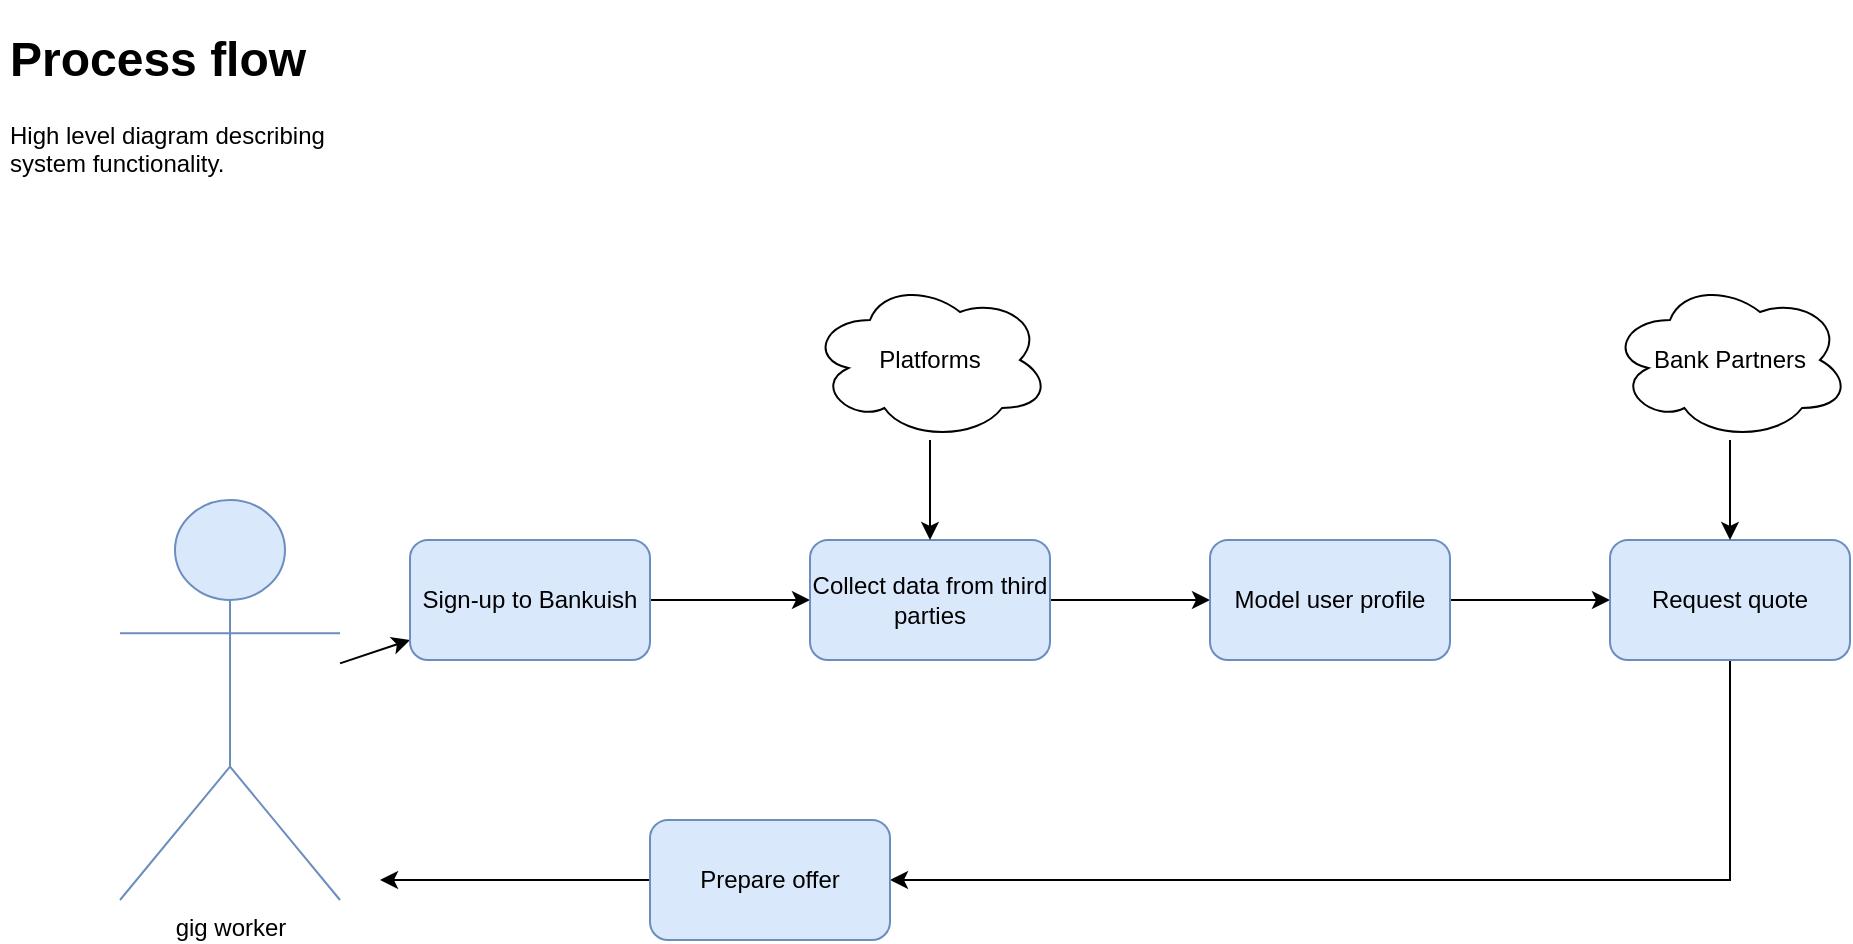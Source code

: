 <mxfile version="15.9.4" type="github" pages="7"><diagram id="PcJuz98N13SLjpPPVnWp" name="Process flow"><mxGraphModel dx="1422" dy="900" grid="1" gridSize="10" guides="1" tooltips="1" connect="1" arrows="1" fold="1" page="1" pageScale="1" pageWidth="1169" pageHeight="827" math="0" shadow="0"><root><mxCell id="8BcugqnqF1SZGkXuQShD-0"/><mxCell id="8BcugqnqF1SZGkXuQShD-1" parent="8BcugqnqF1SZGkXuQShD-0"/><mxCell id="8BcugqnqF1SZGkXuQShD-5" value="" style="edgeStyle=none;rounded=0;orthogonalLoop=1;jettySize=auto;html=1;" edge="1" parent="8BcugqnqF1SZGkXuQShD-1" source="8BcugqnqF1SZGkXuQShD-2" target="8BcugqnqF1SZGkXuQShD-4"><mxGeometry relative="1" as="geometry"><mxPoint x="280" y="240" as="sourcePoint"/></mxGeometry></mxCell><mxCell id="8BcugqnqF1SZGkXuQShD-2" value="gig worker" style="shape=umlActor;verticalLabelPosition=bottom;verticalAlign=top;html=1;outlineConnect=0;fillColor=#dae8fc;strokeColor=#6c8ebf;" vertex="1" parent="8BcugqnqF1SZGkXuQShD-1"><mxGeometry x="140" y="280" width="110" height="200" as="geometry"/></mxCell><mxCell id="8BcugqnqF1SZGkXuQShD-7" value="" style="edgeStyle=none;rounded=0;orthogonalLoop=1;jettySize=auto;html=1;" edge="1" parent="8BcugqnqF1SZGkXuQShD-1" source="8BcugqnqF1SZGkXuQShD-4" target="8BcugqnqF1SZGkXuQShD-6"><mxGeometry relative="1" as="geometry"/></mxCell><mxCell id="8BcugqnqF1SZGkXuQShD-4" value="Sign-up to Bankuish" style="rounded=1;whiteSpace=wrap;html=1;verticalAlign=middle;fillColor=#dae8fc;strokeColor=#6c8ebf;" vertex="1" parent="8BcugqnqF1SZGkXuQShD-1"><mxGeometry x="285" y="300" width="120" height="60" as="geometry"/></mxCell><mxCell id="8BcugqnqF1SZGkXuQShD-11" value="" style="edgeStyle=none;rounded=0;orthogonalLoop=1;jettySize=auto;html=1;" edge="1" parent="8BcugqnqF1SZGkXuQShD-1" source="8BcugqnqF1SZGkXuQShD-6" target="8BcugqnqF1SZGkXuQShD-10"><mxGeometry relative="1" as="geometry"/></mxCell><mxCell id="8BcugqnqF1SZGkXuQShD-6" value="Collect data from third parties" style="whiteSpace=wrap;html=1;rounded=1;fillColor=#dae8fc;strokeColor=#6c8ebf;" vertex="1" parent="8BcugqnqF1SZGkXuQShD-1"><mxGeometry x="485" y="300" width="120" height="60" as="geometry"/></mxCell><mxCell id="8BcugqnqF1SZGkXuQShD-9" value="" style="edgeStyle=none;rounded=0;orthogonalLoop=1;jettySize=auto;html=1;" edge="1" parent="8BcugqnqF1SZGkXuQShD-1" source="8BcugqnqF1SZGkXuQShD-8" target="8BcugqnqF1SZGkXuQShD-6"><mxGeometry relative="1" as="geometry"/></mxCell><mxCell id="8BcugqnqF1SZGkXuQShD-8" value="Platforms" style="ellipse;shape=cloud;whiteSpace=wrap;html=1;" vertex="1" parent="8BcugqnqF1SZGkXuQShD-1"><mxGeometry x="485" y="170" width="120" height="80" as="geometry"/></mxCell><mxCell id="8BcugqnqF1SZGkXuQShD-13" value="" style="edgeStyle=none;rounded=0;orthogonalLoop=1;jettySize=auto;html=1;" edge="1" parent="8BcugqnqF1SZGkXuQShD-1" source="8BcugqnqF1SZGkXuQShD-10" target="8BcugqnqF1SZGkXuQShD-12"><mxGeometry relative="1" as="geometry"/></mxCell><mxCell id="8BcugqnqF1SZGkXuQShD-10" value="Model user profile" style="whiteSpace=wrap;html=1;rounded=1;fillColor=#dae8fc;strokeColor=#6c8ebf;" vertex="1" parent="8BcugqnqF1SZGkXuQShD-1"><mxGeometry x="685" y="300" width="120" height="60" as="geometry"/></mxCell><mxCell id="8BcugqnqF1SZGkXuQShD-17" value="" style="edgeStyle=none;rounded=0;orthogonalLoop=1;jettySize=auto;html=1;" edge="1" parent="8BcugqnqF1SZGkXuQShD-1" source="8BcugqnqF1SZGkXuQShD-12" target="8BcugqnqF1SZGkXuQShD-16"><mxGeometry relative="1" as="geometry"><Array as="points"><mxPoint x="945" y="470"/></Array></mxGeometry></mxCell><mxCell id="8BcugqnqF1SZGkXuQShD-12" value="Request quote" style="whiteSpace=wrap;html=1;rounded=1;fillColor=#dae8fc;strokeColor=#6c8ebf;" vertex="1" parent="8BcugqnqF1SZGkXuQShD-1"><mxGeometry x="885" y="300" width="120" height="60" as="geometry"/></mxCell><mxCell id="8BcugqnqF1SZGkXuQShD-15" value="" style="edgeStyle=none;rounded=0;orthogonalLoop=1;jettySize=auto;html=1;" edge="1" parent="8BcugqnqF1SZGkXuQShD-1" source="8BcugqnqF1SZGkXuQShD-14" target="8BcugqnqF1SZGkXuQShD-12"><mxGeometry relative="1" as="geometry"/></mxCell><mxCell id="8BcugqnqF1SZGkXuQShD-14" value="Bank Partners" style="ellipse;shape=cloud;whiteSpace=wrap;html=1;" vertex="1" parent="8BcugqnqF1SZGkXuQShD-1"><mxGeometry x="885" y="170" width="120" height="80" as="geometry"/></mxCell><mxCell id="8BcugqnqF1SZGkXuQShD-19" value="" style="edgeStyle=none;rounded=0;orthogonalLoop=1;jettySize=auto;html=1;" edge="1" parent="8BcugqnqF1SZGkXuQShD-1" source="8BcugqnqF1SZGkXuQShD-16"><mxGeometry relative="1" as="geometry"><mxPoint x="270" y="470" as="targetPoint"/></mxGeometry></mxCell><mxCell id="8BcugqnqF1SZGkXuQShD-16" value="Prepare offer" style="whiteSpace=wrap;html=1;rounded=1;fillColor=#dae8fc;strokeColor=#6c8ebf;" vertex="1" parent="8BcugqnqF1SZGkXuQShD-1"><mxGeometry x="405" y="440" width="120" height="60" as="geometry"/></mxCell><mxCell id="1EQoMfV-kdUNiTf3a5iB-0" value="&lt;h1&gt;Process flow&lt;br&gt;&lt;/h1&gt;&lt;p&gt;High level diagram describing system functionality.&lt;/p&gt;" style="text;html=1;strokeColor=none;fillColor=none;spacing=5;spacingTop=-20;whiteSpace=wrap;overflow=hidden;rounded=0;" vertex="1" parent="8BcugqnqF1SZGkXuQShD-1"><mxGeometry x="80" y="40" width="190" height="120" as="geometry"/></mxCell></root></mxGraphModel></diagram><diagram id="3ylD1zNJikQmwA2B7yfy" name="Context"><mxGraphModel dx="1422" dy="900" grid="1" gridSize="10" guides="1" tooltips="1" connect="1" arrows="1" fold="1" page="1" pageScale="1" pageWidth="1169" pageHeight="827" math="0" shadow="0"><root><mxCell id="0"/><mxCell id="1" parent="0"/><object placeholders="1" c4Name="gig worker" c4Type="Person" c4Description="gig workers and freelancers" label="&lt;font style=&quot;font-size: 16px&quot;&gt;&lt;b&gt;%c4Name%&lt;/b&gt;&lt;/font&gt;&lt;div&gt;[%c4Type%]&lt;/div&gt;&lt;br&gt;&lt;div&gt;&lt;font style=&quot;font-size: 11px&quot;&gt;&lt;font color=&quot;#cccccc&quot;&gt;%c4Description%&lt;/font&gt;&lt;/div&gt;" id="xfVLIkfR3PAP2II7obW4-1"><mxCell style="html=1;fontSize=11;dashed=0;whitespace=wrap;fillColor=#083F75;strokeColor=#06315C;fontColor=#ffffff;shape=mxgraph.c4.person2;align=center;metaEdit=1;points=[[0.5,0,0],[1,0.5,0],[1,0.75,0],[0.75,1,0],[0.5,1,0],[0.25,1,0],[0,0.75,0],[0,0.5,0]];resizable=0;" parent="1" vertex="1"><mxGeometry x="240" y="100" width="200" height="180" as="geometry"/></mxCell></object><object placeholders="1" c4Name="Bankuish" c4Type="Software System" c4Description="Simplified access to pre-approved loans for gig workers and freelancers" label="&lt;font style=&quot;font-size: 16px&quot;&gt;&lt;b&gt;%c4Name%&lt;/b&gt;&lt;/font&gt;&lt;div&gt;[%c4Type%]&lt;/div&gt;&lt;br&gt;&lt;div&gt;&lt;font style=&quot;font-size: 11px&quot;&gt;&lt;font color=&quot;#cccccc&quot;&gt;%c4Description%&lt;/font&gt;&lt;/div&gt;" id="xfVLIkfR3PAP2II7obW4-3"><mxCell style="rounded=1;whiteSpace=wrap;html=1;labelBackgroundColor=none;fillColor=#1061B0;fontColor=#ffffff;align=center;arcSize=10;strokeColor=#0D5091;metaEdit=1;resizable=0;points=[[0.25,0,0],[0.5,0,0],[0.75,0,0],[1,0.25,0],[1,0.5,0],[1,0.75,0],[0.75,1,0],[0.5,1,0],[0.25,1,0],[0,0.75,0],[0,0.5,0],[0,0.25,0]];" parent="1" vertex="1"><mxGeometry x="220" y="360" width="240" height="120" as="geometry"/></mxCell></object><object placeholders="1" c4Name="Bank Partners" c4Type="Software System" c4Description="Banking services from partner financial entities" label="&lt;font style=&quot;font-size: 16px&quot;&gt;&lt;b&gt;%c4Name%&lt;/b&gt;&lt;/font&gt;&lt;div&gt;[%c4Type%]&lt;/div&gt;&lt;br&gt;&lt;div&gt;&lt;font style=&quot;font-size: 11px&quot;&gt;&lt;font color=&quot;#cccccc&quot;&gt;%c4Description%&lt;/font&gt;&lt;/div&gt;" id="xfVLIkfR3PAP2II7obW4-4"><mxCell style="rounded=1;whiteSpace=wrap;html=1;labelBackgroundColor=none;fillColor=#8C8496;fontColor=#ffffff;align=center;arcSize=10;strokeColor=#736782;metaEdit=1;resizable=0;points=[[0.25,0,0],[0.5,0,0],[0.75,0,0],[1,0.25,0],[1,0.5,0],[1,0.75,0],[0.75,1,0],[0.5,1,0],[0.25,1,0],[0,0.75,0],[0,0.5,0],[0,0.25,0]];" parent="1" vertex="1"><mxGeometry x="610" y="360" width="240" height="120" as="geometry"/></mxCell></object><object placeholders="1" c4Name="External Platorms Hub" c4Type="Software System" c4Description="Partner to connect to platforms online through REST APIs" label="&lt;font style=&quot;font-size: 16px&quot;&gt;&lt;b&gt;%c4Name%&lt;/b&gt;&lt;/font&gt;&lt;div&gt;[%c4Type%]&lt;/div&gt;&lt;br&gt;&lt;div&gt;&lt;font style=&quot;font-size: 11px&quot;&gt;&lt;font color=&quot;#cccccc&quot;&gt;%c4Description%&lt;/font&gt;&lt;/div&gt;" id="xfVLIkfR3PAP2II7obW4-6"><mxCell style="rounded=1;whiteSpace=wrap;html=1;labelBackgroundColor=none;fillColor=#8C8496;fontColor=#ffffff;align=center;arcSize=10;strokeColor=#736782;metaEdit=1;resizable=0;points=[[0.25,0,0],[0.5,0,0],[0.75,0,0],[1,0.25,0],[1,0.5,0],[1,0.75,0],[0.75,1,0],[0.5,1,0],[0.25,1,0],[0,0.75,0],[0,0.5,0],[0,0.25,0]];" parent="1" vertex="1"><mxGeometry x="220" y="580" width="240" height="120" as="geometry"/></mxCell></object><object placeholders="1" c4Type="Relationship" c4Description="Signups and gets loan offer" label="&lt;div style=&quot;text-align: left&quot;&gt;&lt;div style=&quot;text-align: center&quot;&gt;&lt;b&gt;%c4Description%&lt;/b&gt;&lt;/div&gt;" id="xfVLIkfR3PAP2II7obW4-14"><mxCell style="endArrow=blockThin;html=1;fontSize=10;fontColor=#404040;strokeWidth=1;endFill=1;strokeColor=#828282;elbow=vertical;metaEdit=1;endSize=14;startSize=14;jumpStyle=arc;jumpSize=16;rounded=0;edgeStyle=orthogonalEdgeStyle;exitX=0.5;exitY=1;exitDx=0;exitDy=0;exitPerimeter=0;entryX=0.5;entryY=0;entryDx=0;entryDy=0;entryPerimeter=0;" parent="1" source="xfVLIkfR3PAP2II7obW4-1" target="xfVLIkfR3PAP2II7obW4-3" edge="1"><mxGeometry width="240" relative="1" as="geometry"><mxPoint x="440" y="460" as="sourcePoint"/><mxPoint x="680" y="460" as="targetPoint"/></mxGeometry></mxCell></object><object placeholders="1" c4Type="Relationship" c4Description="Requests loan quotes" label="&lt;div style=&quot;text-align: left&quot;&gt;&lt;div style=&quot;text-align: center&quot;&gt;&lt;b&gt;%c4Description%&lt;/b&gt;&lt;/div&gt;" id="xfVLIkfR3PAP2II7obW4-15"><mxCell style="endArrow=blockThin;html=1;fontSize=10;fontColor=#404040;strokeWidth=1;endFill=1;strokeColor=#828282;elbow=vertical;metaEdit=1;endSize=14;startSize=14;jumpStyle=arc;jumpSize=16;rounded=0;edgeStyle=orthogonalEdgeStyle;exitX=1;exitY=0.5;exitDx=0;exitDy=0;exitPerimeter=0;entryX=0;entryY=0.5;entryDx=0;entryDy=0;entryPerimeter=0;" parent="1" source="xfVLIkfR3PAP2II7obW4-3" target="xfVLIkfR3PAP2II7obW4-4" edge="1"><mxGeometry width="240" relative="1" as="geometry"><mxPoint x="440" y="460" as="sourcePoint"/><mxPoint x="680" y="460" as="targetPoint"/></mxGeometry></mxCell></object><object placeholders="1" c4Type="Relationship" c4Description="Pulls worker data" label="&lt;div style=&quot;text-align: left&quot;&gt;&lt;div style=&quot;text-align: center&quot;&gt;&lt;b&gt;%c4Description%&lt;/b&gt;&lt;/div&gt;" id="xfVLIkfR3PAP2II7obW4-16"><mxCell style="endArrow=blockThin;html=1;fontSize=10;fontColor=#404040;strokeWidth=1;endFill=1;strokeColor=#828282;elbow=vertical;metaEdit=1;endSize=14;startSize=14;jumpStyle=arc;jumpSize=16;rounded=0;edgeStyle=orthogonalEdgeStyle;entryX=0.5;entryY=0;entryDx=0;entryDy=0;entryPerimeter=0;exitX=0.5;exitY=1;exitDx=0;exitDy=0;exitPerimeter=0;" parent="1" source="xfVLIkfR3PAP2II7obW4-3" target="xfVLIkfR3PAP2II7obW4-6" edge="1"><mxGeometry width="240" relative="1" as="geometry"><mxPoint x="460" y="540" as="sourcePoint"/><mxPoint x="680" y="460" as="targetPoint"/></mxGeometry></mxCell></object></root></mxGraphModel></diagram><diagram name="Container" id="RtSh7KoM9aMBIx7L3bSq"><mxGraphModel dx="1497" dy="947" grid="1" gridSize="10" guides="1" tooltips="1" connect="1" arrows="1" fold="1" page="1" pageScale="1" pageWidth="1169" pageHeight="827" math="0" shadow="0"><root><mxCell id="dHTgLtTU1kzcWIT_tuPa-0"/><mxCell id="dHTgLtTU1kzcWIT_tuPa-1" parent="dHTgLtTU1kzcWIT_tuPa-0"/><object placeholders="1" c4Name="gig worker" c4Type="Person" c4Description="Description of person." label="&lt;font style=&quot;font-size: 16px&quot;&gt;&lt;b&gt;%c4Name%&lt;/b&gt;&lt;/font&gt;&lt;div&gt;[%c4Type%]&lt;/div&gt;&lt;br&gt;&lt;div&gt;&lt;font style=&quot;font-size: 11px&quot;&gt;&lt;font color=&quot;#cccccc&quot;&gt;%c4Description%&lt;/font&gt;&lt;/div&gt;" id="dHTgLtTU1kzcWIT_tuPa-2"><mxCell style="html=1;fontSize=11;dashed=0;whitespace=wrap;fillColor=#083F75;strokeColor=#06315C;fontColor=#ffffff;shape=mxgraph.c4.person2;align=center;metaEdit=1;points=[[0.5,0,0],[1,0.5,0],[1,0.75,0],[0.75,1,0],[0.5,1,0],[0.25,1,0],[0,0.75,0],[0,0.5,0]];resizable=0;" vertex="1" parent="dHTgLtTU1kzcWIT_tuPa-1"><mxGeometry x="100" y="16" width="200" height="180" as="geometry"/></mxCell></object><object placeholders="1" c4Name="Bank Partners" c4Type="Software System" c4Description="Banking services from partner financial entities" label="&lt;font style=&quot;font-size: 16px&quot;&gt;&lt;b&gt;%c4Name%&lt;/b&gt;&lt;/font&gt;&lt;div&gt;[%c4Type%]&lt;/div&gt;&lt;br&gt;&lt;div&gt;&lt;font style=&quot;font-size: 11px&quot;&gt;&lt;font color=&quot;#cccccc&quot;&gt;%c4Description%&lt;/font&gt;&lt;/div&gt;" id="dHTgLtTU1kzcWIT_tuPa-3"><mxCell style="rounded=1;whiteSpace=wrap;html=1;labelBackgroundColor=none;fillColor=#8C8496;fontColor=#ffffff;align=center;arcSize=10;strokeColor=#736782;metaEdit=1;resizable=0;points=[[0.25,0,0],[0.5,0,0],[0.75,0,0],[1,0.25,0],[1,0.5,0],[1,0.75,0],[0.75,1,0],[0.5,1,0],[0.25,1,0],[0,0.75,0],[0,0.5,0],[0,0.25,0]];" vertex="1" parent="dHTgLtTU1kzcWIT_tuPa-1"><mxGeometry x="855" y="980" width="240" height="120" as="geometry"/></mxCell></object><object placeholders="1" c4Name="External Platforms Hub" c4Type="Software System" c4Description="Partner to connect to platforms online through REST APIs" label="&lt;font style=&quot;font-size: 16px&quot;&gt;&lt;b&gt;%c4Name%&lt;/b&gt;&lt;/font&gt;&lt;div&gt;[%c4Type%]&lt;/div&gt;&lt;br&gt;&lt;div&gt;&lt;font style=&quot;font-size: 11px&quot;&gt;&lt;font color=&quot;#cccccc&quot;&gt;%c4Description%&lt;/font&gt;&lt;/div&gt;" id="dHTgLtTU1kzcWIT_tuPa-4"><mxCell style="rounded=1;whiteSpace=wrap;html=1;labelBackgroundColor=none;fillColor=#8C8496;fontColor=#ffffff;align=center;arcSize=10;strokeColor=#736782;metaEdit=1;resizable=0;points=[[0.25,0,0],[0.5,0,0],[0.75,0,0],[1,0.25,0],[1,0.5,0],[1,0.75,0],[0.75,1,0],[0.5,1,0],[0.25,1,0],[0,0.75,0],[0,0.5,0],[0,0.25,0]];" vertex="1" parent="dHTgLtTU1kzcWIT_tuPa-1"><mxGeometry x="35" y="980" width="240" height="120" as="geometry"/></mxCell></object><object placeholders="1" c4Type="Relationship" c4Description="Gets personalized loan offer" label="&lt;div style=&quot;text-align: left&quot;&gt;&lt;div style=&quot;text-align: center&quot;&gt;&lt;b&gt;%c4Description%&lt;/b&gt;&lt;/div&gt;" id="dHTgLtTU1kzcWIT_tuPa-5"><mxCell style="endArrow=blockThin;html=1;fontSize=10;fontColor=#404040;strokeWidth=1;endFill=1;strokeColor=#828282;elbow=vertical;metaEdit=1;endSize=14;startSize=14;jumpStyle=arc;jumpSize=16;rounded=0;edgeStyle=orthogonalEdgeStyle;exitX=0.5;exitY=1;exitDx=0;exitDy=0;exitPerimeter=0;entryX=0.5;entryY=0;entryDx=0;entryDy=0;entryPerimeter=0;" edge="1" parent="dHTgLtTU1kzcWIT_tuPa-1" source="dHTgLtTU1kzcWIT_tuPa-2" target="dHTgLtTU1kzcWIT_tuPa-8"><mxGeometry width="240" relative="1" as="geometry"><mxPoint x="290" y="360" as="sourcePoint"/><mxPoint x="200" y="280" as="targetPoint"/></mxGeometry></mxCell></object><object placeholders="1" c4Type="Relationship" c4Description="Requests loan quotes" label="&lt;div style=&quot;text-align: left&quot;&gt;&lt;div style=&quot;text-align: center&quot;&gt;&lt;b&gt;%c4Description%&lt;/b&gt;&lt;/div&gt;" id="dHTgLtTU1kzcWIT_tuPa-6"><mxCell style="endArrow=blockThin;html=1;fontSize=10;fontColor=#404040;strokeWidth=1;endFill=1;strokeColor=#828282;elbow=vertical;metaEdit=1;endSize=14;startSize=14;jumpStyle=arc;jumpSize=16;rounded=0;edgeStyle=orthogonalEdgeStyle;entryX=0.5;entryY=0;entryDx=0;entryDy=0;entryPerimeter=0;startArrow=none;exitX=0.5;exitY=1;exitDx=0;exitDy=0;exitPerimeter=0;" edge="1" parent="dHTgLtTU1kzcWIT_tuPa-1" source="dHTgLtTU1kzcWIT_tuPa-13" target="dHTgLtTU1kzcWIT_tuPa-3"><mxGeometry x="-0.6" width="240" relative="1" as="geometry"><mxPoint x="535" y="320" as="sourcePoint"/><mxPoint x="485" y="360" as="targetPoint"/><mxPoint as="offset"/></mxGeometry></mxCell></object><object placeholders="1" c4Name="Bankuish" c4Type="SystemScopeBoundary" c4Application="Software System" label="&lt;font style=&quot;font-size: 16px&quot;&gt;&lt;b&gt;&lt;div style=&quot;text-align: left&quot;&gt;%c4Name%&lt;/div&gt;&lt;/b&gt;&lt;/font&gt;&lt;div style=&quot;text-align: left&quot;&gt;[%c4Application%]&lt;/div&gt;" id="dHTgLtTU1kzcWIT_tuPa-7"><mxCell style="rounded=1;fontSize=11;whiteSpace=wrap;html=1;dashed=1;arcSize=20;fillColor=none;strokeColor=#666666;fontColor=#333333;labelBackgroundColor=none;align=left;verticalAlign=bottom;labelBorderColor=none;spacingTop=0;spacing=10;dashPattern=8 4;metaEdit=1;rotatable=0;perimeter=rectanglePerimeter;noLabel=0;labelPadding=0;allowArrows=0;connectable=0;expand=0;recursiveResize=0;editable=1;pointerEvents=0;absoluteArcSize=1;points=[[0.25,0,0],[0.5,0,0],[0.75,0,0],[1,0.25,0],[1,0.5,0],[1,0.75,0],[0.75,1,0],[0.5,1,0],[0.25,1,0],[0,0.75,0],[0,0.5,0],[0,0.25,0]];" vertex="1" parent="dHTgLtTU1kzcWIT_tuPa-1"><mxGeometry x="10" y="250" width="1140" height="680" as="geometry"/></mxCell></object><object placeholders="1" c4Name="Bankuish App" c4Type="Container" c4Technology="Android, iOS" c4Description="User interaction" label="&lt;font style=&quot;font-size: 16px&quot;&gt;&lt;b&gt;%c4Name%&lt;/b&gt;&lt;/font&gt;&lt;div&gt;[%c4Type%: %c4Technology%]&lt;/div&gt;&lt;br&gt;&lt;div&gt;&lt;font style=&quot;font-size: 11px&quot;&gt;&lt;font color=&quot;#E6E6E6&quot;&gt;%c4Description%&lt;/font&gt;&lt;/div&gt;" id="dHTgLtTU1kzcWIT_tuPa-8"><mxCell style="rounded=1;whiteSpace=wrap;html=1;fontSize=11;labelBackgroundColor=none;fillColor=#23A2D9;fontColor=#ffffff;align=center;arcSize=10;strokeColor=#0E7DAD;metaEdit=1;resizable=0;points=[[0.25,0,0],[0.5,0,0],[0.75,0,0],[1,0.25,0],[1,0.5,0],[1,0.75,0],[0.75,1,0],[0.5,1,0],[0.25,1,0],[0,0.75,0],[0,0.5,0],[0,0.25,0]];" vertex="1" parent="dHTgLtTU1kzcWIT_tuPa-1"><mxGeometry x="35" y="280" width="240" height="120" as="geometry"/></mxCell></object><object placeholders="1" c4Name="Platforms Connector" c4Type="Container" c4Technology="Micronaut" c4Description="Pulls user related data from various platforms" label="&lt;font style=&quot;font-size: 16px&quot;&gt;&lt;b&gt;%c4Name%&lt;/b&gt;&lt;/font&gt;&lt;div&gt;[%c4Type%: %c4Technology%]&lt;/div&gt;&lt;br&gt;&lt;div&gt;&lt;font style=&quot;font-size: 11px&quot;&gt;&lt;font color=&quot;#E6E6E6&quot;&gt;%c4Description%&lt;/font&gt;&lt;/div&gt;" id="dHTgLtTU1kzcWIT_tuPa-9"><mxCell style="rounded=1;whiteSpace=wrap;html=1;fontSize=11;labelBackgroundColor=none;fillColor=#23A2D9;fontColor=#ffffff;align=center;arcSize=10;strokeColor=#0E7DAD;metaEdit=1;resizable=0;points=[[0.25,0,0],[0.5,0,0],[0.75,0,0],[1,0.25,0],[1,0.5,0],[1,0.75,0],[0.75,1,0],[0.5,1,0],[0.25,1,0],[0,0.75,0],[0,0.5,0],[0,0.25,0]];" vertex="1" parent="dHTgLtTU1kzcWIT_tuPa-1"><mxGeometry x="35" y="720" width="240" height="120" as="geometry"/></mxCell></object><object placeholders="1" c4Type="Relationship" c4Technology="REST" c4Description="Fetches extended user data" label="&lt;div style=&quot;text-align: left&quot;&gt;&lt;div style=&quot;text-align: center&quot;&gt;&lt;b&gt;%c4Description%&lt;/b&gt;&lt;/div&gt;&lt;div style=&quot;text-align: center&quot;&gt;[%c4Technology%]&lt;/div&gt;&lt;/div&gt;" id="dHTgLtTU1kzcWIT_tuPa-10"><mxCell style="endArrow=blockThin;html=1;fontSize=10;fontColor=#404040;strokeWidth=1;endFill=1;strokeColor=#828282;elbow=vertical;metaEdit=1;endSize=14;startSize=14;jumpStyle=arc;jumpSize=16;rounded=0;edgeStyle=orthogonalEdgeStyle;exitX=0.5;exitY=1;exitDx=0;exitDy=0;exitPerimeter=0;entryX=0.5;entryY=0;entryDx=0;entryDy=0;entryPerimeter=0;" edge="1" parent="dHTgLtTU1kzcWIT_tuPa-1" source="dHTgLtTU1kzcWIT_tuPa-9" target="dHTgLtTU1kzcWIT_tuPa-4"><mxGeometry x="-0.529" width="240" relative="1" as="geometry"><mxPoint x="415" y="510" as="sourcePoint"/><mxPoint x="655" y="510" as="targetPoint"/><mxPoint as="offset"/></mxGeometry></mxCell></object><object placeholders="1" c4Name="User Profiler" c4Type="Container" c4Technology="SciPy" c4Description="Models user profile from data collected from Platforms" label="&lt;font style=&quot;font-size: 16px&quot;&gt;&lt;b&gt;%c4Name%&lt;/b&gt;&lt;/font&gt;&lt;div&gt;[%c4Type%: %c4Technology%]&lt;/div&gt;&lt;br&gt;&lt;div&gt;&lt;font style=&quot;font-size: 11px&quot;&gt;&lt;font color=&quot;#E6E6E6&quot;&gt;%c4Description%&lt;/font&gt;&lt;/div&gt;" id="dHTgLtTU1kzcWIT_tuPa-11"><mxCell style="rounded=1;whiteSpace=wrap;html=1;fontSize=11;labelBackgroundColor=none;fillColor=#23A2D9;fontColor=#ffffff;align=center;arcSize=10;strokeColor=#0E7DAD;metaEdit=1;resizable=0;points=[[0.25,0,0],[0.5,0,0],[0.75,0,0],[1,0.25,0],[1,0.5,0],[1,0.75,0],[0.75,1,0],[0.5,1,0],[0.25,1,0],[0,0.75,0],[0,0.5,0],[0,0.25,0]];" vertex="1" parent="dHTgLtTU1kzcWIT_tuPa-1"><mxGeometry x="455" y="707" width="240" height="120" as="geometry"/></mxCell></object><object placeholders="1" c4Type="Event Log" c4Container="Container " c4Technology="Apache Kafka" c4Description="Distributed Event Log (Source of truth)" label="&lt;font style=&quot;font-size: 16px&quot;&gt;&lt;b&gt;%c4Type%&lt;/font&gt;&lt;div&gt;[%c4Container%:&amp;nbsp;%c4Technology%]&lt;/div&gt;&lt;br&gt;&lt;div&gt;&lt;font style=&quot;font-size: 11px&quot;&gt;&lt;font color=&quot;#E6E6E6&quot;&gt;%c4Description%&lt;/font&gt;&lt;/div&gt;" id="dHTgLtTU1kzcWIT_tuPa-12"><mxCell style="shape=cylinder3;size=15;direction=south;whiteSpace=wrap;html=1;boundedLbl=1;rounded=0;labelBackgroundColor=none;fillColor=#23A2D9;fontSize=12;fontColor=#ffffff;align=center;strokeColor=#0E7DAD;metaEdit=1;points=[[0.5,0,0],[1,0.25,0],[1,0.5,0],[1,0.75,0],[0.5,1,0],[0,0.75,0],[0,0.5,0],[0,0.25,0]];resizable=0;" vertex="1" parent="dHTgLtTU1kzcWIT_tuPa-1"><mxGeometry x="455" y="480" width="240" height="120" as="geometry"/></mxCell></object><object placeholders="1" c4Name="Bank Partners Connectors" c4Type="Container" c4Technology="Micronaut" c4Description="Gets pre-approved loans" label="&lt;font style=&quot;font-size: 16px&quot;&gt;&lt;b&gt;%c4Name%&lt;/b&gt;&lt;/font&gt;&lt;div&gt;[%c4Type%: %c4Technology%]&lt;/div&gt;&lt;br&gt;&lt;div&gt;&lt;font style=&quot;font-size: 11px&quot;&gt;&lt;font color=&quot;#E6E6E6&quot;&gt;%c4Description%&lt;/font&gt;&lt;/div&gt;" id="dHTgLtTU1kzcWIT_tuPa-13"><mxCell style="rounded=1;whiteSpace=wrap;html=1;fontSize=11;labelBackgroundColor=none;fillColor=#23A2D9;fontColor=#ffffff;align=center;arcSize=10;strokeColor=#0E7DAD;metaEdit=1;resizable=0;points=[[0.25,0,0],[0.5,0,0],[0.75,0,0],[1,0.25,0],[1,0.5,0],[1,0.75,0],[0.75,1,0],[0.5,1,0],[0.25,1,0],[0,0.75,0],[0,0.5,0],[0,0.25,0]];" vertex="1" parent="dHTgLtTU1kzcWIT_tuPa-1"><mxGeometry x="855" y="720" width="240" height="120" as="geometry"/></mxCell></object><object placeholders="1" c4Name="Front end API" c4Type="Container" c4Technology="Micronaut" c4Description="REST API exposed to mobile app" label="&lt;font style=&quot;font-size: 16px&quot;&gt;&lt;b&gt;%c4Name%&lt;/b&gt;&lt;/font&gt;&lt;div&gt;[%c4Type%: %c4Technology%]&lt;/div&gt;&lt;br&gt;&lt;div&gt;&lt;font style=&quot;font-size: 11px&quot;&gt;&lt;font color=&quot;#E6E6E6&quot;&gt;%c4Description%&lt;/font&gt;&lt;/div&gt;" id="dHTgLtTU1kzcWIT_tuPa-15"><mxCell style="rounded=1;whiteSpace=wrap;html=1;fontSize=11;labelBackgroundColor=none;fillColor=#23A2D9;fontColor=#ffffff;align=center;arcSize=10;strokeColor=#0E7DAD;metaEdit=1;resizable=0;points=[[0.25,0,0],[0.5,0,0],[0.75,0,0],[1,0.25,0],[1,0.5,0],[1,0.75,0],[0.75,1,0],[0.5,1,0],[0.25,1,0],[0,0.75,0],[0,0.5,0],[0,0.25,0]];" vertex="1" parent="dHTgLtTU1kzcWIT_tuPa-1"><mxGeometry x="455" y="280" width="240" height="120" as="geometry"/></mxCell></object><object placeholders="1" c4Type="Relationship" c4Description="Submits loan requests" label="&lt;div style=&quot;text-align: left&quot;&gt;&lt;div style=&quot;text-align: center&quot;&gt;&lt;b&gt;%c4Description%&lt;/b&gt;&lt;/div&gt;" id="dHTgLtTU1kzcWIT_tuPa-16"><mxCell style="endArrow=blockThin;html=1;fontSize=10;fontColor=#404040;strokeWidth=1;endFill=1;strokeColor=#828282;elbow=vertical;metaEdit=1;endSize=14;startSize=14;jumpStyle=arc;jumpSize=16;rounded=0;edgeStyle=orthogonalEdgeStyle;exitX=1;exitY=0.25;exitDx=0;exitDy=0;exitPerimeter=0;entryX=0;entryY=0.25;entryDx=0;entryDy=0;entryPerimeter=0;" edge="1" parent="dHTgLtTU1kzcWIT_tuPa-1" source="dHTgLtTU1kzcWIT_tuPa-8" target="dHTgLtTU1kzcWIT_tuPa-15"><mxGeometry width="240" relative="1" as="geometry"><mxPoint x="395" y="480" as="sourcePoint"/><mxPoint x="335" y="310" as="targetPoint"/></mxGeometry></mxCell></object><object placeholders="1" c4Type="Relationship" c4Description="Fetches loan offers" label="&lt;div style=&quot;text-align: left&quot;&gt;&lt;div style=&quot;text-align: center&quot;&gt;&lt;b&gt;%c4Description%&lt;/b&gt;&lt;/div&gt;" id="dHTgLtTU1kzcWIT_tuPa-20"><mxCell style="endArrow=blockThin;html=1;fontSize=10;fontColor=#404040;strokeWidth=1;endFill=1;strokeColor=#828282;elbow=vertical;metaEdit=1;endSize=14;startSize=14;jumpStyle=arc;jumpSize=16;rounded=0;edgeStyle=orthogonalEdgeStyle;exitX=1;exitY=0.75;exitDx=0;exitDy=0;exitPerimeter=0;" edge="1" parent="dHTgLtTU1kzcWIT_tuPa-1" source="dHTgLtTU1kzcWIT_tuPa-8"><mxGeometry width="240" relative="1" as="geometry"><mxPoint x="555" y="460" as="sourcePoint"/><mxPoint x="455" y="370" as="targetPoint"/></mxGeometry></mxCell></object><object placeholders="1" c4Type="Relationship" c4Description="Publishes extended user data" label="&lt;div style=&quot;text-align: left&quot;&gt;&lt;div style=&quot;text-align: center&quot;&gt;&lt;b&gt;%c4Description%&lt;/b&gt;&lt;/div&gt;" id="WUMfQVsnqyNRhF6ArDQI-0"><mxCell style="endArrow=blockThin;html=1;fontSize=10;fontColor=#404040;strokeWidth=1;endFill=1;strokeColor=#828282;elbow=vertical;metaEdit=1;endSize=14;startSize=14;jumpStyle=arc;jumpSize=16;rounded=0;edgeStyle=orthogonalEdgeStyle;exitX=0.5;exitY=0;exitDx=0;exitDy=0;exitPerimeter=0;entryX=0.5;entryY=1;entryDx=0;entryDy=0;entryPerimeter=0;" edge="1" parent="dHTgLtTU1kzcWIT_tuPa-1" source="dHTgLtTU1kzcWIT_tuPa-9" target="dHTgLtTU1kzcWIT_tuPa-12"><mxGeometry width="240" relative="1" as="geometry"><mxPoint x="555" y="670" as="sourcePoint"/><mxPoint x="795" y="670" as="targetPoint"/></mxGeometry></mxCell></object><object placeholders="1" c4Name="View Handler" c4Type="Container" c4Technology="Micronaut" c4Description="Aggregates various views from events, e.g. user profile, loan quotes" label="&lt;font style=&quot;font-size: 16px&quot;&gt;&lt;b&gt;%c4Name%&lt;/b&gt;&lt;/font&gt;&lt;div&gt;[%c4Type%: %c4Technology%]&lt;/div&gt;&lt;br&gt;&lt;div&gt;&lt;font style=&quot;font-size: 11px&quot;&gt;&lt;font color=&quot;#E6E6E6&quot;&gt;%c4Description%&lt;/font&gt;&lt;/div&gt;" id="WUMfQVsnqyNRhF6ArDQI-1"><mxCell style="rounded=1;whiteSpace=wrap;html=1;fontSize=11;labelBackgroundColor=none;fillColor=#23A2D9;fontColor=#ffffff;align=center;arcSize=10;strokeColor=#0E7DAD;metaEdit=1;resizable=0;points=[[0.25,0,0],[0.5,0,0],[0.75,0,0],[1,0.25,0],[1,0.5,0],[1,0.75,0],[0.75,1,0],[0.5,1,0],[0.25,1,0],[0,0.75,0],[0,0.5,0],[0,0.25,0]];" vertex="1" parent="dHTgLtTU1kzcWIT_tuPa-1"><mxGeometry x="855" y="414" width="240" height="120" as="geometry"/></mxCell></object><object placeholders="1" c4Type="Relationship" c4Description="Consumes user events" label="&lt;div style=&quot;text-align: left&quot;&gt;&lt;div style=&quot;text-align: center&quot;&gt;&lt;b&gt;%c4Description%&lt;/b&gt;&lt;/div&gt;" id="WUMfQVsnqyNRhF6ArDQI-2"><mxCell style="endArrow=blockThin;html=1;fontSize=10;fontColor=#404040;strokeWidth=1;endFill=1;strokeColor=#828282;elbow=vertical;metaEdit=1;endSize=14;startSize=14;jumpStyle=arc;jumpSize=16;rounded=0;edgeStyle=orthogonalEdgeStyle;exitX=0.75;exitY=0;exitDx=0;exitDy=0;exitPerimeter=0;entryX=0.725;entryY=1;entryDx=0;entryDy=0;entryPerimeter=0;" edge="1" parent="dHTgLtTU1kzcWIT_tuPa-1" source="dHTgLtTU1kzcWIT_tuPa-9" target="dHTgLtTU1kzcWIT_tuPa-12"><mxGeometry width="240" relative="1" as="geometry"><mxPoint x="795" y="670" as="sourcePoint"/><mxPoint x="555" y="670" as="targetPoint"/></mxGeometry></mxCell></object><object placeholders="1" c4Type="Relationship" c4Technology="Event" c4Description="Publishes user commands" label="&lt;div style=&quot;text-align: left&quot;&gt;&lt;div style=&quot;text-align: center&quot;&gt;&lt;b&gt;%c4Description%&lt;/b&gt;&lt;/div&gt;&lt;div style=&quot;text-align: center&quot;&gt;[%c4Technology%]&lt;/div&gt;&lt;/div&gt;" id="tO3GrVlxEXzw5oyv6faP-1"><mxCell style="endArrow=blockThin;html=1;fontSize=10;fontColor=#404040;strokeWidth=1;endFill=1;strokeColor=#828282;elbow=vertical;metaEdit=1;endSize=14;startSize=14;jumpStyle=arc;jumpSize=16;rounded=0;edgeStyle=orthogonalEdgeStyle;exitX=0.5;exitY=1;exitDx=0;exitDy=0;exitPerimeter=0;entryX=0;entryY=0.5;entryDx=0;entryDy=0;entryPerimeter=0;" edge="1" parent="dHTgLtTU1kzcWIT_tuPa-1" source="dHTgLtTU1kzcWIT_tuPa-15" target="dHTgLtTU1kzcWIT_tuPa-12"><mxGeometry width="240" relative="1" as="geometry"><mxPoint x="495" y="490" as="sourcePoint"/><mxPoint x="735" y="490" as="targetPoint"/></mxGeometry></mxCell></object><object placeholders="1" c4Type="Relationship" c4Description="Fetches relevant views" label="&lt;div style=&quot;text-align: left&quot;&gt;&lt;div style=&quot;text-align: center&quot;&gt;&lt;b&gt;%c4Description%&lt;/b&gt;&lt;/div&gt;" id="tO3GrVlxEXzw5oyv6faP-2"><mxCell style="endArrow=blockThin;html=1;fontSize=10;fontColor=#404040;strokeWidth=1;endFill=1;strokeColor=#828282;elbow=vertical;metaEdit=1;endSize=14;startSize=14;jumpStyle=arc;jumpSize=16;rounded=0;edgeStyle=orthogonalEdgeStyle;entryX=0;entryY=0.5;entryDx=0;entryDy=0;entryPerimeter=0;exitX=1;exitY=0.25;exitDx=0;exitDy=0;exitPerimeter=0;" edge="1" parent="dHTgLtTU1kzcWIT_tuPa-1" source="dHTgLtTU1kzcWIT_tuPa-15" target="HY_Kg2rBLjAJC1UOCGxt-1"><mxGeometry width="240" relative="1" as="geometry"><mxPoint x="765" y="400" as="sourcePoint"/><mxPoint x="735" y="490" as="targetPoint"/></mxGeometry></mxCell></object><object placeholders="1" c4Type="Relationship" c4Description="Consumes various topics" label="&lt;div style=&quot;text-align: left&quot;&gt;&lt;div style=&quot;text-align: center&quot;&gt;&lt;b&gt;%c4Description%&lt;/b&gt;&lt;/div&gt;" id="tO3GrVlxEXzw5oyv6faP-3"><mxCell style="endArrow=blockThin;html=1;fontSize=10;fontColor=#404040;strokeWidth=1;endFill=1;strokeColor=#828282;elbow=vertical;metaEdit=1;endSize=14;startSize=14;jumpStyle=arc;jumpSize=16;rounded=0;edgeStyle=orthogonalEdgeStyle;entryX=0.5;entryY=0;entryDx=0;entryDy=0;entryPerimeter=0;" edge="1" parent="dHTgLtTU1kzcWIT_tuPa-1" source="WUMfQVsnqyNRhF6ArDQI-1" target="dHTgLtTU1kzcWIT_tuPa-12"><mxGeometry x="-0.15" y="-10" width="240" relative="1" as="geometry"><mxPoint x="735" y="490" as="sourcePoint"/><mxPoint x="495" y="490" as="targetPoint"/><mxPoint as="offset"/></mxGeometry></mxCell></object><object placeholders="1" c4Type="Relationship" c4Description="Publishes user profile" label="&lt;div style=&quot;text-align: left&quot;&gt;&lt;div style=&quot;text-align: center&quot;&gt;&lt;b&gt;%c4Description%&lt;/b&gt;&lt;/div&gt;" id="O39dm9k0zHRkSgeCGrTO-1"><mxCell style="endArrow=blockThin;html=1;fontSize=10;fontColor=#404040;strokeWidth=1;endFill=1;strokeColor=#828282;elbow=vertical;metaEdit=1;endSize=14;startSize=14;jumpStyle=arc;jumpSize=16;rounded=0;edgeStyle=orthogonalEdgeStyle;exitX=0.75;exitY=0;exitDx=0;exitDy=0;exitPerimeter=0;entryX=1;entryY=0.25;entryDx=0;entryDy=0;entryPerimeter=0;" edge="1" parent="dHTgLtTU1kzcWIT_tuPa-1" source="dHTgLtTU1kzcWIT_tuPa-11" target="dHTgLtTU1kzcWIT_tuPa-12"><mxGeometry width="240" relative="1" as="geometry"><mxPoint x="495" y="520" as="sourcePoint"/><mxPoint x="735" y="520" as="targetPoint"/></mxGeometry></mxCell></object><object placeholders="1" c4Type="Relationship" c4Description="Consumes extended user data" label="&lt;div style=&quot;text-align: left&quot;&gt;&lt;div style=&quot;text-align: center&quot;&gt;&lt;b&gt;%c4Description%&lt;/b&gt;&lt;/div&gt;" id="O39dm9k0zHRkSgeCGrTO-2"><mxCell style="endArrow=blockThin;html=1;fontSize=10;fontColor=#404040;strokeWidth=1;endFill=1;strokeColor=#828282;elbow=vertical;metaEdit=1;endSize=14;startSize=14;jumpStyle=arc;jumpSize=16;rounded=0;edgeStyle=orthogonalEdgeStyle;exitX=0.25;exitY=0;exitDx=0;exitDy=0;exitPerimeter=0;entryX=1;entryY=0.75;entryDx=0;entryDy=0;entryPerimeter=0;" edge="1" parent="dHTgLtTU1kzcWIT_tuPa-1" source="dHTgLtTU1kzcWIT_tuPa-11" target="dHTgLtTU1kzcWIT_tuPa-12"><mxGeometry width="240" relative="1" as="geometry"><mxPoint x="735" y="520" as="sourcePoint"/><mxPoint x="495" y="520" as="targetPoint"/></mxGeometry></mxCell></object><object placeholders="1" c4Type="Relationship" c4Description="Fetches user profile" label="&lt;div style=&quot;text-align: left&quot;&gt;&lt;div style=&quot;text-align: center&quot;&gt;&lt;b&gt;%c4Description%&lt;/b&gt;&lt;/div&gt;" id="O39dm9k0zHRkSgeCGrTO-3"><mxCell style="endArrow=blockThin;html=1;fontSize=10;fontColor=#404040;strokeWidth=1;endFill=1;strokeColor=#828282;elbow=vertical;metaEdit=1;endSize=14;startSize=14;jumpStyle=arc;jumpSize=16;rounded=0;edgeStyle=orthogonalEdgeStyle;exitX=1;exitY=0.5;exitDx=0;exitDy=0;exitPerimeter=0;entryX=0;entryY=0.5;entryDx=0;entryDy=0;entryPerimeter=0;" edge="1" parent="dHTgLtTU1kzcWIT_tuPa-1" source="dHTgLtTU1kzcWIT_tuPa-8" target="dHTgLtTU1kzcWIT_tuPa-15"><mxGeometry width="240" relative="1" as="geometry"><mxPoint x="495" y="520" as="sourcePoint"/><mxPoint x="735" y="520" as="targetPoint"/></mxGeometry></mxCell></object><object placeholders="1" c4Type="Relationship" c4Description="Consumes user profile" label="&lt;div style=&quot;text-align: left&quot;&gt;&lt;div style=&quot;text-align: center&quot;&gt;&lt;b&gt;%c4Description%&lt;/b&gt;&lt;/div&gt;" id="O39dm9k0zHRkSgeCGrTO-4"><mxCell style="endArrow=blockThin;html=1;fontSize=10;fontColor=#404040;strokeWidth=1;endFill=1;strokeColor=#828282;elbow=vertical;metaEdit=1;endSize=14;startSize=14;jumpStyle=arc;jumpSize=16;rounded=0;edgeStyle=orthogonalEdgeStyle;exitX=0.417;exitY=0;exitDx=0;exitDy=0;exitPerimeter=0;entryX=0.675;entryY=0.004;entryDx=0;entryDy=0;entryPerimeter=0;" edge="1" parent="dHTgLtTU1kzcWIT_tuPa-1" source="dHTgLtTU1kzcWIT_tuPa-13" target="dHTgLtTU1kzcWIT_tuPa-12"><mxGeometry x="-0.857" y="-30" width="240" relative="1" as="geometry"><mxPoint x="795" y="550" as="sourcePoint"/><mxPoint x="1035" y="550" as="targetPoint"/><mxPoint as="offset"/></mxGeometry></mxCell></object><object placeholders="1" c4Type="Relationship" c4Description="Publishes loan offer" label="&lt;div style=&quot;text-align: left&quot;&gt;&lt;div style=&quot;text-align: center&quot;&gt;&lt;b&gt;%c4Description%&lt;/b&gt;&lt;/div&gt;" id="O39dm9k0zHRkSgeCGrTO-5"><mxCell style="endArrow=blockThin;html=1;fontSize=10;fontColor=#404040;strokeWidth=1;endFill=1;strokeColor=#828282;elbow=vertical;metaEdit=1;endSize=14;startSize=14;jumpStyle=arc;jumpSize=16;rounded=0;edgeStyle=orthogonalEdgeStyle;exitX=0.25;exitY=0;exitDx=0;exitDy=0;exitPerimeter=0;entryX=0.85;entryY=0.004;entryDx=0;entryDy=0;entryPerimeter=0;" edge="1" parent="dHTgLtTU1kzcWIT_tuPa-1" source="dHTgLtTU1kzcWIT_tuPa-13" target="dHTgLtTU1kzcWIT_tuPa-12"><mxGeometry x="0.159" width="240" relative="1" as="geometry"><mxPoint x="615" y="520" as="sourcePoint"/><mxPoint x="855" y="520" as="targetPoint"/><mxPoint as="offset"/></mxGeometry></mxCell></object><object placeholders="1" c4Type="Persisted views" c4Container="Container" c4Technology="Firebase" c4Description="NoSQL database" label="&lt;font style=&quot;font-size: 16px&quot;&gt;&lt;b&gt;%c4Type%&lt;/font&gt;&lt;div&gt;[%c4Container%:&amp;nbsp;%c4Technology%]&lt;/div&gt;&lt;br&gt;&lt;div&gt;&lt;font style=&quot;font-size: 11px&quot;&gt;&lt;font color=&quot;#E6E6E6&quot;&gt;%c4Description%&lt;/font&gt;&lt;/div&gt;" id="HY_Kg2rBLjAJC1UOCGxt-1"><mxCell style="shape=cylinder3;size=15;whiteSpace=wrap;html=1;boundedLbl=1;rounded=0;labelBackgroundColor=none;fillColor=#23A2D9;fontSize=12;fontColor=#ffffff;align=center;strokeColor=#0E7DAD;metaEdit=1;points=[[0.5,0,0],[1,0.25,0],[1,0.5,0],[1,0.75,0],[0.5,1,0],[0,0.75,0],[0,0.5,0],[0,0.25,0]];resizable=1;" vertex="1" parent="dHTgLtTU1kzcWIT_tuPa-1"><mxGeometry x="895" y="260" width="160" height="100" as="geometry"/></mxCell></object><object placeholders="1" c4Type="Relationship" c4Description="Persists data" label="&lt;div style=&quot;text-align: left&quot;&gt;&lt;div style=&quot;text-align: center&quot;&gt;&lt;b&gt;%c4Description%&lt;/b&gt;&lt;/div&gt;" id="eHcfPk6pYuJt8xvSgllx-0"><mxCell style="endArrow=blockThin;html=1;fontSize=10;fontColor=#404040;strokeWidth=1;endFill=1;strokeColor=#828282;elbow=vertical;metaEdit=1;endSize=14;startSize=14;jumpStyle=arc;jumpSize=16;rounded=0;edgeStyle=orthogonalEdgeStyle;entryX=0.5;entryY=1;entryDx=0;entryDy=0;entryPerimeter=0;exitX=0.5;exitY=0;exitDx=0;exitDy=0;exitPerimeter=0;" edge="1" parent="dHTgLtTU1kzcWIT_tuPa-1" source="WUMfQVsnqyNRhF6ArDQI-1" target="HY_Kg2rBLjAJC1UOCGxt-1"><mxGeometry width="240" relative="1" as="geometry"><mxPoint x="350" y="560" as="sourcePoint"/><mxPoint x="590" y="560" as="targetPoint"/></mxGeometry></mxCell></object></root></mxGraphModel></diagram><diagram id="qCjTM8Iyr4F_sMNUcdKf" name="Front end API"><mxGraphModel dx="1422" dy="900" grid="1" gridSize="10" guides="1" tooltips="1" connect="1" arrows="1" fold="1" page="1" pageScale="1" pageWidth="1169" pageHeight="827" math="0" shadow="0"><root><mxCell id="zAmy_YO2k6IouveZgnaj-0"/><mxCell id="zAmy_YO2k6IouveZgnaj-1" parent="zAmy_YO2k6IouveZgnaj-0"/><object placeholders="1" c4Name="Front end API" c4Type="ContainerScopeBoundary" c4Application="Container" label="&lt;font style=&quot;font-size: 16px&quot;&gt;&lt;b&gt;&lt;div style=&quot;text-align: left&quot;&gt;%c4Name%&lt;/div&gt;&lt;/b&gt;&lt;/font&gt;&lt;div style=&quot;text-align: left&quot;&gt;[%c4Application%]&lt;/div&gt;" id="zAmy_YO2k6IouveZgnaj-2"><mxCell style="rounded=1;fontSize=11;whiteSpace=wrap;html=1;dashed=1;arcSize=20;fillColor=none;strokeColor=#666666;fontColor=#333333;labelBackgroundColor=none;align=left;verticalAlign=bottom;labelBorderColor=none;spacingTop=0;spacing=10;dashPattern=8 4;metaEdit=1;rotatable=0;perimeter=rectanglePerimeter;noLabel=0;labelPadding=0;allowArrows=0;connectable=0;expand=0;recursiveResize=0;editable=1;pointerEvents=0;absoluteArcSize=1;points=[[0.25,0,0],[0.5,0,0],[0.75,0,0],[1,0.25,0],[1,0.5,0],[1,0.75,0],[0.75,1,0],[0.5,1,0],[0.25,1,0],[0,0.75,0],[0,0.5,0],[0,0.25,0]];" vertex="1" parent="zAmy_YO2k6IouveZgnaj-1"><mxGeometry x="60" y="262" width="860" height="260" as="geometry"/></mxCell></object><object placeholders="1" c4Name="User Profile Controller" c4Type="Component" c4Technology="Micronaut" c4Description="User Profile Service" label="&lt;font style=&quot;font-size: 16px&quot;&gt;&lt;b&gt;%c4Name%&lt;/b&gt;&lt;/font&gt;&lt;div&gt;[%c4Type%: %c4Technology%]&lt;/div&gt;&lt;br&gt;&lt;div&gt;&lt;font style=&quot;font-size: 11px&quot;&gt;%c4Description%&lt;/font&gt;&lt;/div&gt;" id="zAmy_YO2k6IouveZgnaj-3"><mxCell style="rounded=1;whiteSpace=wrap;html=1;labelBackgroundColor=none;fillColor=#63BEF2;fontColor=#ffffff;align=center;arcSize=6;strokeColor=#2086C9;metaEdit=1;resizable=0;points=[[0.25,0,0],[0.5,0,0],[0.75,0,0],[1,0.25,0],[1,0.5,0],[1,0.75,0],[0.75,1,0],[0.5,1,0],[0.25,1,0],[0,0.75,0],[0,0.5,0],[0,0.25,0]];" vertex="1" parent="zAmy_YO2k6IouveZgnaj-1"><mxGeometry x="90" y="302" width="240" height="120" as="geometry"/></mxCell></object><object placeholders="1" c4Name="Loan Quote Controller" c4Type="Component" c4Technology="Micronaut" c4Description="Loans Service" label="&lt;font style=&quot;font-size: 16px&quot;&gt;&lt;b&gt;%c4Name%&lt;/b&gt;&lt;/font&gt;&lt;div&gt;[%c4Type%: %c4Technology%]&lt;/div&gt;&lt;br&gt;&lt;div&gt;&lt;font style=&quot;font-size: 11px&quot;&gt;%c4Description%&lt;/font&gt;&lt;/div&gt;" id="zAmy_YO2k6IouveZgnaj-4"><mxCell style="rounded=1;whiteSpace=wrap;html=1;labelBackgroundColor=none;fillColor=#63BEF2;fontColor=#ffffff;align=center;arcSize=6;strokeColor=#2086C9;metaEdit=1;resizable=0;points=[[0.25,0,0],[0.5,0,0],[0.75,0,0],[1,0.25,0],[1,0.5,0],[1,0.75,0],[0.75,1,0],[0.5,1,0],[0.25,1,0],[0,0.75,0],[0,0.5,0],[0,0.25,0]];" vertex="1" parent="zAmy_YO2k6IouveZgnaj-1"><mxGeometry x="370" y="302" width="240" height="120" as="geometry"/></mxCell></object><object placeholders="1" c4Type="Relationship" c4Technology="REST" c4Description="Fetches user data" label="&lt;div style=&quot;text-align: left&quot;&gt;&lt;div style=&quot;text-align: center&quot;&gt;&lt;b&gt;%c4Description%&lt;/b&gt;&lt;/div&gt;&lt;div style=&quot;text-align: center&quot;&gt;[%c4Technology%]&lt;/div&gt;&lt;/div&gt;" id="UkV9aXbt0NoEsHL2WN_i-3"><mxCell style="endArrow=blockThin;html=1;fontSize=10;fontColor=#404040;strokeWidth=1;endFill=1;strokeColor=#828282;elbow=vertical;metaEdit=1;endSize=14;startSize=14;jumpStyle=arc;jumpSize=16;rounded=0;exitX=0.25;exitY=1;exitDx=0;exitDy=0;exitPerimeter=0;entryX=0.5;entryY=0;entryDx=0;entryDy=0;entryPerimeter=0;" edge="1" parent="zAmy_YO2k6IouveZgnaj-1" target="zAmy_YO2k6IouveZgnaj-3"><mxGeometry width="240" relative="1" as="geometry"><mxPoint x="440" y="170" as="sourcePoint"/><mxPoint x="700" y="340" as="targetPoint"/></mxGeometry></mxCell></object><object placeholders="1" c4Type="Relationship" c4Technology="REST" c4Description="Fetches loan offers" label="&lt;div style=&quot;text-align: left&quot;&gt;&lt;div style=&quot;text-align: center&quot;&gt;&lt;b&gt;%c4Description%&lt;/b&gt;&lt;/div&gt;&lt;div style=&quot;text-align: center&quot;&gt;[%c4Technology%]&lt;/div&gt;&lt;/div&gt;" id="UkV9aXbt0NoEsHL2WN_i-4"><mxCell style="endArrow=blockThin;html=1;fontSize=10;fontColor=#404040;strokeWidth=1;endFill=1;strokeColor=#828282;elbow=vertical;metaEdit=1;endSize=14;startSize=14;jumpStyle=arc;jumpSize=16;rounded=0;exitX=0.5;exitY=1;exitDx=0;exitDy=0;exitPerimeter=0;entryX=0.5;entryY=0;entryDx=0;entryDy=0;entryPerimeter=0;" edge="1" parent="zAmy_YO2k6IouveZgnaj-1" target="zAmy_YO2k6IouveZgnaj-4"><mxGeometry width="240" relative="1" as="geometry"><mxPoint x="500" y="170" as="sourcePoint"/><mxPoint x="700" y="340" as="targetPoint"/></mxGeometry></mxCell></object><object placeholders="1" c4Type="Relationship" c4Technology="JSON/HTTP" c4Description="Reads user data" label="&lt;div style=&quot;text-align: left&quot;&gt;&lt;div style=&quot;text-align: center&quot;&gt;&lt;b&gt;%c4Description%&lt;/b&gt;&lt;/div&gt;&lt;div style=&quot;text-align: center&quot;&gt;[%c4Technology%]&lt;/div&gt;&lt;/div&gt;" id="UkV9aXbt0NoEsHL2WN_i-10"><mxCell style="endArrow=blockThin;html=1;fontSize=10;fontColor=#404040;strokeWidth=1;endFill=1;strokeColor=#828282;elbow=vertical;metaEdit=1;endSize=14;startSize=14;jumpStyle=arc;jumpSize=16;rounded=0;exitX=0.5;exitY=1;exitDx=0;exitDy=0;exitPerimeter=0;entryX=0.3;entryY=-0.009;entryDx=0;entryDy=0;entryPerimeter=0;" edge="1" parent="zAmy_YO2k6IouveZgnaj-1" source="zAmy_YO2k6IouveZgnaj-3" target="-ju4JG5WQIS7qmT03pDi-0"><mxGeometry x="-0.386" width="240" relative="1" as="geometry"><mxPoint x="460" y="672" as="sourcePoint"/><mxPoint x="210" y="472" as="targetPoint"/><mxPoint as="offset"/></mxGeometry></mxCell></object><object placeholders="1" c4Type="Relationship" c4Technology="JSON/HTTP" c4Description="Reads Offers data" label="&lt;div style=&quot;text-align: left&quot;&gt;&lt;div style=&quot;text-align: center&quot;&gt;&lt;b&gt;%c4Description%&lt;/b&gt;&lt;/div&gt;&lt;div style=&quot;text-align: center&quot;&gt;[%c4Technology%]&lt;/div&gt;&lt;/div&gt;" id="UkV9aXbt0NoEsHL2WN_i-11"><mxCell style="endArrow=blockThin;html=1;fontSize=10;fontColor=#404040;strokeWidth=1;endFill=1;strokeColor=#828282;elbow=vertical;metaEdit=1;endSize=14;startSize=14;jumpStyle=arc;jumpSize=16;rounded=0;exitX=0.5;exitY=1;exitDx=0;exitDy=0;exitPerimeter=0;entryX=0.713;entryY=0.052;entryDx=0;entryDy=0;entryPerimeter=0;" edge="1" parent="zAmy_YO2k6IouveZgnaj-1" source="zAmy_YO2k6IouveZgnaj-4" target="-ju4JG5WQIS7qmT03pDi-0"><mxGeometry x="-0.486" width="240" relative="1" as="geometry"><mxPoint x="460" y="672" as="sourcePoint"/><mxPoint x="490" y="472" as="targetPoint"/><mxPoint as="offset"/></mxGeometry></mxCell></object><object placeholders="1" c4Name="Command handler" c4Type="Component" c4Technology="Micronaut" c4Description="User commands are published to event log" label="&lt;font style=&quot;font-size: 16px&quot;&gt;&lt;b&gt;%c4Name%&lt;/b&gt;&lt;/font&gt;&lt;div&gt;[%c4Type%: %c4Technology%]&lt;/div&gt;&lt;br&gt;&lt;div&gt;&lt;font style=&quot;font-size: 11px&quot;&gt;%c4Description%&lt;/font&gt;&lt;/div&gt;" id="WorFSvJgRXcX0Ncs8mNm-0"><mxCell style="rounded=1;whiteSpace=wrap;html=1;labelBackgroundColor=none;fillColor=#63BEF2;fontColor=#ffffff;align=center;arcSize=6;strokeColor=#2086C9;metaEdit=1;resizable=0;points=[[0.25,0,0],[0.5,0,0],[0.75,0,0],[1,0.25,0],[1,0.5,0],[1,0.75,0],[0.75,1,0],[0.5,1,0],[0.25,1,0],[0,0.75,0],[0,0.5,0],[0,0.25,0]];" vertex="1" parent="zAmy_YO2k6IouveZgnaj-1"><mxGeometry x="650" y="302" width="240" height="120" as="geometry"/></mxCell></object><object placeholders="1" c4Type="Relationship" c4Technology="Event" c4Description="Publishes commands" label="&lt;div style=&quot;text-align: left&quot;&gt;&lt;div style=&quot;text-align: center&quot;&gt;&lt;b&gt;%c4Description%&lt;/b&gt;&lt;/div&gt;&lt;div style=&quot;text-align: center&quot;&gt;[%c4Technology%]&lt;/div&gt;&lt;/div&gt;" id="WorFSvJgRXcX0Ncs8mNm-3"><mxCell style="endArrow=blockThin;html=1;fontSize=10;fontColor=#404040;strokeWidth=1;endFill=1;strokeColor=#828282;elbow=vertical;metaEdit=1;endSize=14;startSize=14;jumpStyle=arc;jumpSize=16;rounded=0;edgeStyle=orthogonalEdgeStyle;exitX=0.5;exitY=1;exitDx=0;exitDy=0;exitPerimeter=0;entryX=0;entryY=0.5;entryDx=0;entryDy=0;entryPerimeter=0;" edge="1" parent="zAmy_YO2k6IouveZgnaj-1" source="WorFSvJgRXcX0Ncs8mNm-0" target="XRkWoyEav3fUHURMtGUC-1"><mxGeometry x="-0.467" width="240" relative="1" as="geometry"><mxPoint x="860" y="522" as="sourcePoint"/><mxPoint x="762.08" y="641.04" as="targetPoint"/><mxPoint as="offset"/></mxGeometry></mxCell></object><object placeholders="1" c4Type="Relationship" c4Technology="REST" c4Description="Makes POST calls" label="&lt;div style=&quot;text-align: left&quot;&gt;&lt;div style=&quot;text-align: center&quot;&gt;&lt;b&gt;%c4Description%&lt;/b&gt;&lt;/div&gt;&lt;div style=&quot;text-align: center&quot;&gt;[%c4Technology%]&lt;/div&gt;&lt;/div&gt;" id="WorFSvJgRXcX0Ncs8mNm-4"><mxCell style="endArrow=blockThin;html=1;fontSize=10;fontColor=#404040;strokeWidth=1;endFill=1;strokeColor=#828282;elbow=vertical;metaEdit=1;endSize=14;startSize=14;jumpStyle=arc;jumpSize=16;rounded=0;exitX=0.75;exitY=1;exitDx=0;exitDy=0;exitPerimeter=0;entryX=0.542;entryY=0;entryDx=0;entryDy=0;entryPerimeter=0;" edge="1" parent="zAmy_YO2k6IouveZgnaj-1" target="WorFSvJgRXcX0Ncs8mNm-0"><mxGeometry width="240" relative="1" as="geometry"><mxPoint x="560" y="170" as="sourcePoint"/><mxPoint x="550" y="350" as="targetPoint"/></mxGeometry></mxCell></object><object placeholders="1" c4Name="Bankuish App" c4Type="Container" c4Technology="Android, iOS" c4Description="User interaction" label="&lt;font style=&quot;font-size: 16px&quot;&gt;&lt;b&gt;%c4Name%&lt;/b&gt;&lt;/font&gt;&lt;div&gt;[%c4Type%: %c4Technology%]&lt;/div&gt;&lt;br&gt;&lt;div&gt;&lt;font style=&quot;font-size: 11px&quot;&gt;&lt;font color=&quot;#E6E6E6&quot;&gt;%c4Description%&lt;/font&gt;&lt;/div&gt;" id="XRkWoyEav3fUHURMtGUC-0"><mxCell style="rounded=1;whiteSpace=wrap;html=1;fontSize=11;labelBackgroundColor=none;fillColor=#23A2D9;fontColor=#ffffff;align=center;arcSize=10;strokeColor=#0E7DAD;metaEdit=1;resizable=0;points=[[0.25,0,0],[0.5,0,0],[0.75,0,0],[1,0.25,0],[1,0.5,0],[1,0.75,0],[0.75,1,0],[0.5,1,0],[0.25,1,0],[0,0.75,0],[0,0.5,0],[0,0.25,0]];" vertex="1" parent="zAmy_YO2k6IouveZgnaj-1"><mxGeometry x="380" y="50" width="240" height="120" as="geometry"/></mxCell></object><object placeholders="1" c4Type="Event Log" c4Container="Container" c4Technology="Apache Kafka" c4Description="Distributed event log" label="&lt;font style=&quot;font-size: 16px&quot;&gt;&lt;b&gt;%c4Type%&lt;/font&gt;&lt;div&gt;[%c4Container%:&amp;nbsp;%c4Technology%]&lt;/div&gt;&lt;br&gt;&lt;div&gt;&lt;font style=&quot;font-size: 11px&quot;&gt;&lt;font color=&quot;#E6E6E6&quot;&gt;%c4Description%&lt;/font&gt;&lt;/div&gt;" id="XRkWoyEav3fUHURMtGUC-1"><mxCell style="shape=cylinder3;size=15;direction=south;whiteSpace=wrap;html=1;boundedLbl=1;rounded=0;labelBackgroundColor=none;fillColor=#23A2D9;fontSize=12;fontColor=#ffffff;align=center;strokeColor=#0E7DAD;metaEdit=1;points=[[0.5,0,0],[1,0.25,0],[1,0.5,0],[1,0.75,0],[0.5,1,0],[0,0.75,0],[0,0.5,0],[0,0.25,0]];resizable=0;" vertex="1" parent="zAmy_YO2k6IouveZgnaj-1"><mxGeometry x="650" y="560" width="240" height="120" as="geometry"/></mxCell></object><object placeholders="1" c4Type="Persisted views" c4Container="Container" c4Technology="Firebase" c4Description="NoSQL database" label="&lt;font style=&quot;font-size: 16px&quot;&gt;&lt;b&gt;%c4Type%&lt;/font&gt;&lt;div&gt;[%c4Container%:&amp;nbsp;%c4Technology%]&lt;/div&gt;&lt;br&gt;&lt;div&gt;&lt;font style=&quot;font-size: 11px&quot;&gt;&lt;font color=&quot;#E6E6E6&quot;&gt;%c4Description%&lt;/font&gt;&lt;/div&gt;" id="-ju4JG5WQIS7qmT03pDi-0"><mxCell style="shape=cylinder3;size=15;whiteSpace=wrap;html=1;boundedLbl=1;rounded=0;labelBackgroundColor=none;fillColor=#23A2D9;fontSize=12;fontColor=#ffffff;align=center;strokeColor=#0E7DAD;metaEdit=1;points=[[0.5,0,0],[1,0.25,0],[1,0.5,0],[1,0.75,0],[0.5,1,0],[0,0.75,0],[0,0.5,0],[0,0.25,0]];resizable=1;" vertex="1" parent="zAmy_YO2k6IouveZgnaj-1"><mxGeometry x="170" y="562" width="300" height="116" as="geometry"/></mxCell></object></root></mxGraphModel></diagram><diagram name="View Handler" id="sJMRcZopwDlpC1Eh-Hft"><mxGraphModel dx="1422" dy="900" grid="1" gridSize="10" guides="1" tooltips="1" connect="1" arrows="1" fold="1" page="1" pageScale="1" pageWidth="1169" pageHeight="827" math="0" shadow="0"><root><mxCell id="CtaJio8Mvl0Lerze7Ehd-0"/><mxCell id="CtaJio8Mvl0Lerze7Ehd-1" parent="CtaJio8Mvl0Lerze7Ehd-0"/><object placeholders="1" c4Name="View Handler" c4Type="ContainerScopeBoundary" c4Application="Container" label="&lt;font style=&quot;font-size: 16px&quot;&gt;&lt;b&gt;&lt;div style=&quot;text-align: left&quot;&gt;%c4Name%&lt;/div&gt;&lt;/b&gt;&lt;/font&gt;&lt;div style=&quot;text-align: left&quot;&gt;[%c4Application%]&lt;/div&gt;" id="CtaJio8Mvl0Lerze7Ehd-2"><mxCell style="rounded=1;fontSize=11;whiteSpace=wrap;html=1;dashed=1;arcSize=20;fillColor=none;strokeColor=#666666;fontColor=#333333;labelBackgroundColor=none;align=left;verticalAlign=bottom;labelBorderColor=none;spacingTop=0;spacing=10;dashPattern=8 4;metaEdit=1;rotatable=0;perimeter=rectanglePerimeter;noLabel=0;labelPadding=0;allowArrows=0;connectable=0;expand=0;recursiveResize=0;editable=1;pointerEvents=0;absoluteArcSize=1;points=[[0.25,0,0],[0.5,0,0],[0.75,0,0],[1,0.25,0],[1,0.5,0],[1,0.75,0],[0.75,1,0],[0.5,1,0],[0.25,1,0],[0,0.75,0],[0,0.5,0],[0,0.25,0]];" vertex="1" parent="CtaJio8Mvl0Lerze7Ehd-1"><mxGeometry x="180" y="210" width="630" height="230" as="geometry"/></mxCell></object><object placeholders="1" c4Name="Loan offer handler" c4Type="Component" c4Technology="Micronaut" c4Description="" label="&lt;font style=&quot;font-size: 16px&quot;&gt;&lt;b&gt;%c4Name%&lt;/b&gt;&lt;/font&gt;&lt;div&gt;[%c4Type%: %c4Technology%]&lt;/div&gt;&lt;br&gt;&lt;div&gt;&lt;font style=&quot;font-size: 11px&quot;&gt;%c4Description%&lt;/font&gt;&lt;/div&gt;" id="CtaJio8Mvl0Lerze7Ehd-3"><mxCell style="rounded=1;whiteSpace=wrap;html=1;labelBackgroundColor=none;fillColor=#63BEF2;fontColor=#ffffff;align=center;arcSize=6;strokeColor=#2086C9;metaEdit=1;resizable=0;points=[[0.25,0,0],[0.5,0,0],[0.75,0,0],[1,0.25,0],[1,0.5,0],[1,0.75,0],[0.75,1,0],[0.5,1,0],[0.25,1,0],[0,0.75,0],[0,0.5,0],[0,0.25,0]];" vertex="1" parent="CtaJio8Mvl0Lerze7Ehd-1"><mxGeometry x="220" y="270" width="240" height="120" as="geometry"/></mxCell></object><object placeholders="1" c4Name="User profile aggregator" c4Type="Component" c4Technology="Micronaut" c4Description="Consumes user profile events" label="&lt;font style=&quot;font-size: 16px&quot;&gt;&lt;b&gt;%c4Name%&lt;/b&gt;&lt;/font&gt;&lt;div&gt;[%c4Type%: %c4Technology%]&lt;/div&gt;&lt;br&gt;&lt;div&gt;&lt;font style=&quot;font-size: 11px&quot;&gt;%c4Description%&lt;/font&gt;&lt;/div&gt;" id="CtaJio8Mvl0Lerze7Ehd-4"><mxCell style="rounded=1;whiteSpace=wrap;html=1;labelBackgroundColor=none;fillColor=#63BEF2;fontColor=#ffffff;align=center;arcSize=6;strokeColor=#2086C9;metaEdit=1;resizable=0;points=[[0.25,0,0],[0.5,0,0],[0.75,0,0],[1,0.25,0],[1,0.5,0],[1,0.75,0],[0.75,1,0],[0.5,1,0],[0.25,1,0],[0,0.75,0],[0,0.5,0],[0,0.25,0]];" vertex="1" parent="CtaJio8Mvl0Lerze7Ehd-1"><mxGeometry x="530" y="270" width="240" height="120" as="geometry"/></mxCell></object><object placeholders="1" c4Type="User profile data store" c4Container="Container" c4Technology="Firebase" c4Description="NoSQL data store" label="&lt;font style=&quot;font-size: 16px&quot;&gt;&lt;b&gt;%c4Type%&lt;/font&gt;&lt;div&gt;[%c4Container%:&amp;nbsp;%c4Technology%]&lt;/div&gt;&lt;br&gt;&lt;div&gt;&lt;font style=&quot;font-size: 11px&quot;&gt;&lt;font color=&quot;#E6E6E6&quot;&gt;%c4Description%&lt;/font&gt;&lt;/div&gt;" id="CtaJio8Mvl0Lerze7Ehd-7"><mxCell style="shape=cylinder3;size=15;whiteSpace=wrap;html=1;boundedLbl=1;rounded=0;labelBackgroundColor=none;fillColor=#23A2D9;fontSize=12;fontColor=#ffffff;align=center;strokeColor=#0E7DAD;metaEdit=1;points=[[0.5,0,0],[1,0.25,0],[1,0.5,0],[1,0.75,0],[0.5,1,0],[0,0.75,0],[0,0.5,0],[0,0.25,0]];resizable=0;" vertex="1" parent="CtaJio8Mvl0Lerze7Ehd-1"><mxGeometry x="530" y="520" width="240" height="120" as="geometry"/></mxCell></object><object placeholders="1" c4Type="Loan Offers Database" c4Container="Container" c4Technology="Firebase" c4Description="NoSQL database" label="&lt;font style=&quot;font-size: 16px&quot;&gt;&lt;b&gt;%c4Type%&lt;/font&gt;&lt;div&gt;[%c4Container%:&amp;nbsp;%c4Technology%]&lt;/div&gt;&lt;br&gt;&lt;div&gt;&lt;font style=&quot;font-size: 11px&quot;&gt;&lt;font color=&quot;#E6E6E6&quot;&gt;%c4Description%&lt;/font&gt;&lt;/div&gt;" id="CtaJio8Mvl0Lerze7Ehd-8"><mxCell style="shape=cylinder3;size=15;whiteSpace=wrap;html=1;boundedLbl=1;rounded=0;labelBackgroundColor=none;fillColor=#23A2D9;fontSize=12;fontColor=#ffffff;align=center;strokeColor=#0E7DAD;metaEdit=1;points=[[0.5,0,0],[1,0.25,0],[1,0.5,0],[1,0.75,0],[0.5,1,0],[0,0.75,0],[0,0.5,0],[0,0.25,0]];resizable=0;" vertex="1" parent="CtaJio8Mvl0Lerze7Ehd-1"><mxGeometry x="220" y="510" width="240" height="120" as="geometry"/></mxCell></object><object placeholders="1" c4Type="Relationship" c4Technology="Event" c4Description="Consumes user profile topic" label="&lt;div style=&quot;text-align: left&quot;&gt;&lt;div style=&quot;text-align: center&quot;&gt;&lt;b&gt;%c4Description%&lt;/b&gt;&lt;/div&gt;&lt;div style=&quot;text-align: center&quot;&gt;[%c4Technology%]&lt;/div&gt;&lt;/div&gt;" id="CtaJio8Mvl0Lerze7Ehd-10"><mxCell style="endArrow=blockThin;html=1;fontSize=10;fontColor=#404040;strokeWidth=1;endFill=1;strokeColor=#828282;elbow=vertical;metaEdit=1;endSize=14;startSize=14;jumpStyle=arc;jumpSize=16;rounded=0;exitX=0.5;exitY=0;exitDx=0;exitDy=0;exitPerimeter=0;entryX=1;entryY=0.25;entryDx=0;entryDy=0;entryPerimeter=0;" edge="1" parent="CtaJio8Mvl0Lerze7Ehd-1" source="CtaJio8Mvl0Lerze7Ehd-4" target="CtaJio8Mvl0Lerze7Ehd-15"><mxGeometry x="-0.486" width="240" relative="1" as="geometry"><mxPoint x="370" y="620" as="sourcePoint"/><mxPoint x="610" y="620" as="targetPoint"/><mxPoint as="offset"/></mxGeometry></mxCell></object><object placeholders="1" c4Type="Event Log" c4Container="Container" c4Technology="Apache Kafka" c4Description="Distributed event log" label="&lt;font style=&quot;font-size: 16px&quot;&gt;&lt;b&gt;%c4Type%&lt;/font&gt;&lt;div&gt;[%c4Container%:&amp;nbsp;%c4Technology%]&lt;/div&gt;&lt;br&gt;&lt;div&gt;&lt;font style=&quot;font-size: 11px&quot;&gt;&lt;font color=&quot;#E6E6E6&quot;&gt;%c4Description%&lt;/font&gt;&lt;/div&gt;" id="CtaJio8Mvl0Lerze7Ehd-15"><mxCell style="shape=cylinder3;size=15;direction=south;whiteSpace=wrap;html=1;boundedLbl=1;rounded=0;labelBackgroundColor=none;fillColor=#23A2D9;fontSize=12;fontColor=#ffffff;align=center;strokeColor=#0E7DAD;metaEdit=1;points=[[0.5,0,0],[1,0.25,0],[1,0.5,0],[1,0.75,0],[0.5,1,0],[0,0.75,0],[0,0.5,0],[0,0.25,0]];resizable=0;" vertex="1" parent="CtaJio8Mvl0Lerze7Ehd-1"><mxGeometry x="360" y="30" width="240" height="120" as="geometry"/></mxCell></object><object placeholders="1" c4Type="Relationship" c4Description="Persists data" label="&lt;div style=&quot;text-align: left&quot;&gt;&lt;div style=&quot;text-align: center&quot;&gt;&lt;b&gt;%c4Description%&lt;/b&gt;&lt;/div&gt;" id="imqjb3vWJqvLF-YyCJKx-1"><mxCell style="endArrow=blockThin;html=1;fontSize=10;fontColor=#404040;strokeWidth=1;endFill=1;strokeColor=#828282;elbow=vertical;metaEdit=1;endSize=14;startSize=14;jumpStyle=arc;jumpSize=16;rounded=0;entryX=0.5;entryY=0;entryDx=0;entryDy=0;entryPerimeter=0;exitX=0.5;exitY=1;exitDx=0;exitDy=0;exitPerimeter=0;" edge="1" parent="CtaJio8Mvl0Lerze7Ehd-1" source="CtaJio8Mvl0Lerze7Ehd-4" target="CtaJio8Mvl0Lerze7Ehd-7"><mxGeometry x="-0.538" width="240" relative="1" as="geometry"><mxPoint x="370" y="370" as="sourcePoint"/><mxPoint x="610" y="370" as="targetPoint"/><mxPoint as="offset"/></mxGeometry></mxCell></object><object placeholders="1" c4Type="Relationship" c4Description="Persists data" label="&lt;div style=&quot;text-align: left&quot;&gt;&lt;div style=&quot;text-align: center&quot;&gt;&lt;b&gt;%c4Description%&lt;/b&gt;&lt;/div&gt;" id="gjVyGbauKyccSKU0C8bY-0"><mxCell style="endArrow=blockThin;html=1;fontSize=10;fontColor=#404040;strokeWidth=1;endFill=1;strokeColor=#828282;elbow=vertical;metaEdit=1;endSize=14;startSize=14;jumpStyle=arc;jumpSize=16;rounded=0;edgeStyle=orthogonalEdgeStyle;exitX=0.5;exitY=1;exitDx=0;exitDy=0;exitPerimeter=0;entryX=0.5;entryY=0;entryDx=0;entryDy=0;entryPerimeter=0;" edge="1" parent="CtaJio8Mvl0Lerze7Ehd-1" source="CtaJio8Mvl0Lerze7Ehd-3" target="CtaJio8Mvl0Lerze7Ehd-8"><mxGeometry x="-0.5" width="240" relative="1" as="geometry"><mxPoint x="370" y="370" as="sourcePoint"/><mxPoint x="280" y="620" as="targetPoint"/><mxPoint as="offset"/></mxGeometry></mxCell></object><object placeholders="1" c4Type="Relationship" c4Technology="Event" c4Description="Consumes loan offers topic" label="&lt;div style=&quot;text-align: left&quot;&gt;&lt;div style=&quot;text-align: center&quot;&gt;&lt;b&gt;%c4Description%&lt;/b&gt;&lt;/div&gt;&lt;div style=&quot;text-align: center&quot;&gt;[%c4Technology%]&lt;/div&gt;&lt;/div&gt;" id="gjVyGbauKyccSKU0C8bY-1"><mxCell style="endArrow=blockThin;html=1;fontSize=10;fontColor=#404040;strokeWidth=1;endFill=1;strokeColor=#828282;elbow=vertical;metaEdit=1;endSize=14;startSize=14;jumpStyle=arc;jumpSize=16;rounded=0;exitX=0.5;exitY=0;exitDx=0;exitDy=0;exitPerimeter=0;entryX=0.992;entryY=0.667;entryDx=0;entryDy=0;entryPerimeter=0;" edge="1" parent="CtaJio8Mvl0Lerze7Ehd-1" source="CtaJio8Mvl0Lerze7Ehd-3" target="CtaJio8Mvl0Lerze7Ehd-15"><mxGeometry x="-0.462" y="-4" width="240" relative="1" as="geometry"><mxPoint x="370" y="370" as="sourcePoint"/><mxPoint x="610" y="370" as="targetPoint"/><mxPoint as="offset"/></mxGeometry></mxCell></object></root></mxGraphModel></diagram><diagram name="Event Log" id="fvUsqwrOWjc_HkdH3prw"><mxGraphModel dx="1422" dy="900" grid="1" gridSize="10" guides="1" tooltips="1" connect="1" arrows="1" fold="1" page="1" pageScale="1" pageWidth="1169" pageHeight="827" math="0" shadow="0"><root><mxCell id="GReFBlIzqL4y23XuQdGd-0"/><mxCell id="GReFBlIzqL4y23XuQdGd-1" parent="GReFBlIzqL4y23XuQdGd-0"/><object placeholders="1" c4Name="Event Log" c4Type="ContainerScopeBoundary" c4Application="Container" label="&lt;font style=&quot;font-size: 16px&quot;&gt;&lt;b&gt;&lt;div style=&quot;text-align: left&quot;&gt;%c4Name%&lt;/div&gt;&lt;/b&gt;&lt;/font&gt;&lt;div style=&quot;text-align: left&quot;&gt;[%c4Application%]&lt;/div&gt;" id="GReFBlIzqL4y23XuQdGd-2"><mxCell style="rounded=1;fontSize=11;whiteSpace=wrap;html=1;dashed=1;arcSize=20;fillColor=none;strokeColor=#666666;fontColor=#333333;labelBackgroundColor=none;align=left;verticalAlign=bottom;labelBorderColor=none;spacingTop=0;spacing=10;dashPattern=8 4;metaEdit=1;rotatable=0;perimeter=rectanglePerimeter;noLabel=0;labelPadding=0;allowArrows=0;connectable=0;expand=0;recursiveResize=0;editable=1;pointerEvents=0;absoluteArcSize=1;points=[[0.25,0,0],[0.5,0,0],[0.75,0,0],[1,0.25,0],[1,0.5,0],[1,0.75,0],[0.75,1,0],[0.5,1,0],[0.25,1,0],[0,0.75,0],[0,0.5,0],[0,0.25,0]];" vertex="1" parent="GReFBlIzqL4y23XuQdGd-1"><mxGeometry x="40" y="200" width="1040" height="320" as="geometry"/></mxCell></object><object placeholders="1" c4Name="User Commands" c4Type="Component" c4Technology="Kafka Topic" c4Description="" label="&lt;font style=&quot;font-size: 16px&quot;&gt;&lt;b&gt;%c4Name%&lt;/b&gt;&lt;/font&gt;&lt;div&gt;[%c4Type%: %c4Technology%]&lt;/div&gt;&lt;br&gt;&lt;div&gt;&lt;font style=&quot;font-size: 11px&quot;&gt;%c4Description%&lt;/font&gt;&lt;/div&gt;" id="GReFBlIzqL4y23XuQdGd-3"><mxCell style="rounded=1;whiteSpace=wrap;html=1;labelBackgroundColor=none;fillColor=#63BEF2;fontColor=#ffffff;align=center;arcSize=6;strokeColor=#2086C9;metaEdit=1;resizable=0;points=[[0.25,0,0],[0.5,0,0],[0.75,0,0],[1,0.25,0],[1,0.5,0],[1,0.75,0],[0.75,1,0],[0.5,1,0],[0.25,1,0],[0,0.75,0],[0,0.5,0],[0,0.25,0]];" vertex="1" parent="GReFBlIzqL4y23XuQdGd-1"><mxGeometry x="70" y="290" width="240" height="120" as="geometry"/></mxCell></object><object placeholders="1" c4Name="Loan Offers" c4Type="Component" c4Technology="Kafka Topic" c4Description="" label="&lt;font style=&quot;font-size: 16px&quot;&gt;&lt;b&gt;%c4Name%&lt;/b&gt;&lt;/font&gt;&lt;div&gt;[%c4Type%: %c4Technology%]&lt;/div&gt;&lt;br&gt;&lt;div&gt;&lt;font style=&quot;font-size: 11px&quot;&gt;%c4Description%&lt;/font&gt;&lt;/div&gt;" id="GReFBlIzqL4y23XuQdGd-4"><mxCell style="rounded=1;whiteSpace=wrap;html=1;labelBackgroundColor=none;fillColor=#63BEF2;fontColor=#ffffff;align=center;arcSize=6;strokeColor=#2086C9;metaEdit=1;resizable=0;points=[[0.25,0,0],[0.5,0,0],[0.75,0,0],[1,0.25,0],[1,0.5,0],[1,0.75,0],[0.75,1,0],[0.5,1,0],[0.25,1,0],[0,0.75,0],[0,0.5,0],[0,0.25,0]];" vertex="1" parent="GReFBlIzqL4y23XuQdGd-1"><mxGeometry x="820" y="294" width="240" height="120" as="geometry"/></mxCell></object><object placeholders="1" c4Name="User Profiles" c4Type="Component" c4Technology="Kafka Topic" c4Description="" label="&lt;font style=&quot;font-size: 16px&quot;&gt;&lt;b&gt;%c4Name%&lt;/b&gt;&lt;/font&gt;&lt;div&gt;[%c4Type%: %c4Technology%]&lt;/div&gt;&lt;br&gt;&lt;div&gt;&lt;font style=&quot;font-size: 11px&quot;&gt;%c4Description%&lt;/font&gt;&lt;/div&gt;" id="GReFBlIzqL4y23XuQdGd-9"><mxCell style="rounded=1;whiteSpace=wrap;html=1;labelBackgroundColor=none;fillColor=#63BEF2;fontColor=#ffffff;align=center;arcSize=6;strokeColor=#2086C9;metaEdit=1;resizable=0;points=[[0.25,0,0],[0.5,0,0],[0.75,0,0],[1,0.25,0],[1,0.5,0],[1,0.75,0],[0.75,1,0],[0.5,1,0],[0.25,1,0],[0,0.75,0],[0,0.5,0],[0,0.25,0]];" vertex="1" parent="GReFBlIzqL4y23XuQdGd-1"><mxGeometry x="570" y="294" width="240" height="120" as="geometry"/></mxCell></object><object placeholders="1" c4Name="User Profiler" c4Type="Container" c4Technology="SciPy" c4Description="Models user profile from data collected from Platforms" label="&lt;font style=&quot;font-size: 16px&quot;&gt;&lt;b&gt;%c4Name%&lt;/b&gt;&lt;/font&gt;&lt;div&gt;[%c4Type%: %c4Technology%]&lt;/div&gt;&lt;br&gt;&lt;div&gt;&lt;font style=&quot;font-size: 11px&quot;&gt;&lt;font color=&quot;#E6E6E6&quot;&gt;%c4Description%&lt;/font&gt;&lt;/div&gt;" id="ZIVxYWqYo9nLpyMyOFXD-0"><mxCell style="rounded=1;whiteSpace=wrap;html=1;fontSize=11;labelBackgroundColor=none;fillColor=#23A2D9;fontColor=#ffffff;align=center;arcSize=10;strokeColor=#0E7DAD;metaEdit=1;resizable=0;points=[[0.25,0,0],[0.5,0,0],[0.75,0,0],[1,0.25,0],[1,0.5,0],[1,0.75,0],[0.75,1,0],[0.5,1,0],[0.25,1,0],[0,0.75,0],[0,0.5,0],[0,0.25,0]];" vertex="1" parent="GReFBlIzqL4y23XuQdGd-1"><mxGeometry x="450" y="600" width="240" height="120" as="geometry"/></mxCell></object><object placeholders="1" c4Name="Platforms Connector" c4Type="Container" c4Technology="Micronaut" c4Description="Pulls user related data from various platforms" label="&lt;font style=&quot;font-size: 16px&quot;&gt;&lt;b&gt;%c4Name%&lt;/b&gt;&lt;/font&gt;&lt;div&gt;[%c4Type%: %c4Technology%]&lt;/div&gt;&lt;br&gt;&lt;div&gt;&lt;font style=&quot;font-size: 11px&quot;&gt;&lt;font color=&quot;#E6E6E6&quot;&gt;%c4Description%&lt;/font&gt;&lt;/div&gt;" id="saR58GDxpl0C0faHGNpt-0"><mxCell style="rounded=1;whiteSpace=wrap;html=1;fontSize=11;labelBackgroundColor=none;fillColor=#23A2D9;fontColor=#ffffff;align=center;arcSize=10;strokeColor=#0E7DAD;metaEdit=1;resizable=0;points=[[0.25,0,0],[0.5,0,0],[0.75,0,0],[1,0.25,0],[1,0.5,0],[1,0.75,0],[0.75,1,0],[0.5,1,0],[0.25,1,0],[0,0.75,0],[0,0.5,0],[0,0.25,0]];" vertex="1" parent="GReFBlIzqL4y23XuQdGd-1"><mxGeometry x="160" y="600" width="240" height="120" as="geometry"/></mxCell></object><object placeholders="1" c4Name="Bank Partners Connectors" c4Type="Container" c4Technology="Micronaut" c4Description="Gets pre-approved loans" label="&lt;font style=&quot;font-size: 16px&quot;&gt;&lt;b&gt;%c4Name%&lt;/b&gt;&lt;/font&gt;&lt;div&gt;[%c4Type%: %c4Technology%]&lt;/div&gt;&lt;br&gt;&lt;div&gt;&lt;font style=&quot;font-size: 11px&quot;&gt;&lt;font color=&quot;#E6E6E6&quot;&gt;%c4Description%&lt;/font&gt;&lt;/div&gt;" id="4yaMjN2uFAg80Q8G5ghw-0"><mxCell style="rounded=1;whiteSpace=wrap;html=1;fontSize=11;labelBackgroundColor=none;fillColor=#23A2D9;fontColor=#ffffff;align=center;arcSize=10;strokeColor=#0E7DAD;metaEdit=1;resizable=0;points=[[0.25,0,0],[0.5,0,0],[0.75,0,0],[1,0.25,0],[1,0.5,0],[1,0.75,0],[0.75,1,0],[0.5,1,0],[0.25,1,0],[0,0.75,0],[0,0.5,0],[0,0.25,0]];" vertex="1" parent="GReFBlIzqL4y23XuQdGd-1"><mxGeometry x="760" y="600" width="240" height="120" as="geometry"/></mxCell></object><object placeholders="1" c4Name="View Handler" c4Type="Container" c4Technology="Micronaut" c4Description="Aggregates various views from events, e.g. user profile, loan quotes" label="&lt;font style=&quot;font-size: 16px&quot;&gt;&lt;b&gt;%c4Name%&lt;/b&gt;&lt;/font&gt;&lt;div&gt;[%c4Type%: %c4Technology%]&lt;/div&gt;&lt;br&gt;&lt;div&gt;&lt;font style=&quot;font-size: 11px&quot;&gt;&lt;font color=&quot;#E6E6E6&quot;&gt;%c4Description%&lt;/font&gt;&lt;/div&gt;" id="PT2oVuuPjbEXUIMA4z5O-0"><mxCell style="rounded=1;whiteSpace=wrap;html=1;fontSize=11;labelBackgroundColor=none;fillColor=#23A2D9;fontColor=#ffffff;align=center;arcSize=10;strokeColor=#0E7DAD;metaEdit=1;resizable=0;points=[[0.25,0,0],[0.5,0,0],[0.75,0,0],[1,0.25,0],[1,0.5,0],[1,0.75,0],[0.75,1,0],[0.5,1,0],[0.25,1,0],[0,0.75,0],[0,0.5,0],[0,0.25,0]];" vertex="1" parent="GReFBlIzqL4y23XuQdGd-1"><mxGeometry x="670" y="30" width="240" height="120" as="geometry"/></mxCell></object><object placeholders="1" c4Name="Front end API" c4Type="Container" c4Technology="Micronaut" c4Description="REST API exposed to mobile app" label="&lt;font style=&quot;font-size: 16px&quot;&gt;&lt;b&gt;%c4Name%&lt;/b&gt;&lt;/font&gt;&lt;div&gt;[%c4Type%: %c4Technology%]&lt;/div&gt;&lt;br&gt;&lt;div&gt;&lt;font style=&quot;font-size: 11px&quot;&gt;&lt;font color=&quot;#E6E6E6&quot;&gt;%c4Description%&lt;/font&gt;&lt;/div&gt;" id="0fwvGND4sZPG810uAqur-0"><mxCell style="rounded=1;whiteSpace=wrap;html=1;fontSize=11;labelBackgroundColor=none;fillColor=#23A2D9;fontColor=#ffffff;align=center;arcSize=10;strokeColor=#0E7DAD;metaEdit=1;resizable=0;points=[[0.25,0,0],[0.5,0,0],[0.75,0,0],[1,0.25,0],[1,0.5,0],[1,0.75,0],[0.75,1,0],[0.5,1,0],[0.25,1,0],[0,0.75,0],[0,0.5,0],[0,0.25,0]];" vertex="1" parent="GReFBlIzqL4y23XuQdGd-1"><mxGeometry x="70" y="50" width="240" height="120" as="geometry"/></mxCell></object><object placeholders="1" c4Type="Relationship" c4Description="Publishes" label="&lt;div style=&quot;text-align: left&quot;&gt;&lt;div style=&quot;text-align: center&quot;&gt;&lt;b&gt;%c4Description%&lt;/b&gt;&lt;/div&gt;" id="0fwvGND4sZPG810uAqur-2"><mxCell style="endArrow=blockThin;html=1;fontSize=10;fontColor=#404040;strokeWidth=1;endFill=1;strokeColor=#828282;elbow=vertical;metaEdit=1;endSize=14;startSize=14;jumpStyle=arc;jumpSize=16;rounded=0;edgeStyle=orthogonalEdgeStyle;exitX=0.5;exitY=1;exitDx=0;exitDy=0;exitPerimeter=0;entryX=0.5;entryY=0;entryDx=0;entryDy=0;entryPerimeter=0;" edge="1" parent="GReFBlIzqL4y23XuQdGd-1" source="0fwvGND4sZPG810uAqur-0" target="GReFBlIzqL4y23XuQdGd-3"><mxGeometry width="240" relative="1" as="geometry"><mxPoint x="460" y="460" as="sourcePoint"/><mxPoint x="320" y="270" as="targetPoint"/></mxGeometry></mxCell></object><object placeholders="1" c4Type="Relationship" c4Description="Consumes" label="&lt;div style=&quot;text-align: left&quot;&gt;&lt;div style=&quot;text-align: center&quot;&gt;&lt;b&gt;%c4Description%&lt;/b&gt;&lt;/div&gt;" id="0fwvGND4sZPG810uAqur-3"><mxCell style="endArrow=blockThin;html=1;fontSize=10;fontColor=#404040;strokeWidth=1;endFill=1;strokeColor=#828282;elbow=vertical;metaEdit=1;endSize=14;startSize=14;jumpStyle=arc;jumpSize=16;rounded=0;exitX=0.321;exitY=0;exitDx=0;exitDy=0;exitPerimeter=0;" edge="1" parent="GReFBlIzqL4y23XuQdGd-1" source="saR58GDxpl0C0faHGNpt-0"><mxGeometry x="-0.548" width="240" relative="1" as="geometry"><mxPoint x="460" y="460" as="sourcePoint"/><mxPoint x="237" y="410" as="targetPoint"/><mxPoint as="offset"/></mxGeometry></mxCell></object><object placeholders="1" c4Name="Extended user data" c4Type="Component" c4Technology="Kafka Topic" c4Description="" label="&lt;font style=&quot;font-size: 16px&quot;&gt;&lt;b&gt;%c4Name%&lt;/b&gt;&lt;/font&gt;&lt;div&gt;[%c4Type%: %c4Technology%]&lt;/div&gt;&lt;br&gt;&lt;div&gt;&lt;font style=&quot;font-size: 11px&quot;&gt;%c4Description%&lt;/font&gt;&lt;/div&gt;" id="rC5pbE0WU9ipjEj8ZC8A-0"><mxCell style="rounded=1;whiteSpace=wrap;html=1;labelBackgroundColor=none;fillColor=#63BEF2;fontColor=#ffffff;align=center;arcSize=6;strokeColor=#2086C9;metaEdit=1;resizable=0;points=[[0.25,0,0],[0.5,0,0],[0.75,0,0],[1,0.25,0],[1,0.5,0],[1,0.75,0],[0.75,1,0],[0.5,1,0],[0.25,1,0],[0,0.75,0],[0,0.5,0],[0,0.25,0]];" vertex="1" parent="GReFBlIzqL4y23XuQdGd-1"><mxGeometry x="320" y="290" width="240" height="120" as="geometry"/></mxCell></object><object placeholders="1" c4Type="Relationship" c4Description="Publishes" label="&lt;div style=&quot;text-align: left&quot;&gt;&lt;div style=&quot;text-align: center&quot;&gt;&lt;b&gt;%c4Description%&lt;/b&gt;&lt;/div&gt;" id="u94ba7vFy8Uwe0IgIZA9-0"><mxCell style="endArrow=blockThin;html=1;fontSize=10;fontColor=#404040;strokeWidth=1;endFill=1;strokeColor=#828282;elbow=vertical;metaEdit=1;endSize=14;startSize=14;jumpStyle=arc;jumpSize=16;rounded=0;exitX=0.75;exitY=0;exitDx=0;exitDy=0;exitPerimeter=0;entryX=0.25;entryY=1;entryDx=0;entryDy=0;entryPerimeter=0;" edge="1" parent="GReFBlIzqL4y23XuQdGd-1" source="saR58GDxpl0C0faHGNpt-0" target="rC5pbE0WU9ipjEj8ZC8A-0"><mxGeometry width="240" relative="1" as="geometry"><mxPoint x="460" y="460" as="sourcePoint"/><mxPoint x="700" y="460" as="targetPoint"/></mxGeometry></mxCell></object><object placeholders="1" c4Type="Relationship" c4Description="Consumes" label="&lt;div style=&quot;text-align: left&quot;&gt;&lt;div style=&quot;text-align: center&quot;&gt;&lt;b&gt;%c4Description%&lt;/b&gt;&lt;/div&gt;" id="u94ba7vFy8Uwe0IgIZA9-1"><mxCell style="endArrow=blockThin;html=1;fontSize=10;fontColor=#404040;strokeWidth=1;endFill=1;strokeColor=#828282;elbow=vertical;metaEdit=1;endSize=14;startSize=14;jumpStyle=arc;jumpSize=16;rounded=0;edgeStyle=orthogonalEdgeStyle;exitX=0.25;exitY=0;exitDx=0;exitDy=0;exitPerimeter=0;entryX=0.75;entryY=1;entryDx=0;entryDy=0;entryPerimeter=0;" edge="1" parent="GReFBlIzqL4y23XuQdGd-1" source="ZIVxYWqYo9nLpyMyOFXD-0" target="rC5pbE0WU9ipjEj8ZC8A-0"><mxGeometry width="240" relative="1" as="geometry"><mxPoint x="700" y="460" as="sourcePoint"/><mxPoint x="460" y="460" as="targetPoint"/></mxGeometry></mxCell></object><object placeholders="1" c4Type="Relationship" c4Description="Publishes" label="&lt;div style=&quot;text-align: left&quot;&gt;&lt;div style=&quot;text-align: center&quot;&gt;&lt;b&gt;%c4Description%&lt;/b&gt;&lt;/div&gt;" id="u94ba7vFy8Uwe0IgIZA9-2"><mxCell style="endArrow=blockThin;html=1;fontSize=10;fontColor=#404040;strokeWidth=1;endFill=1;strokeColor=#828282;elbow=vertical;metaEdit=1;endSize=14;startSize=14;jumpStyle=arc;jumpSize=16;rounded=0;edgeStyle=orthogonalEdgeStyle;exitX=0.75;exitY=0;exitDx=0;exitDy=0;exitPerimeter=0;entryX=0.25;entryY=1;entryDx=0;entryDy=0;entryPerimeter=0;" edge="1" parent="GReFBlIzqL4y23XuQdGd-1" source="ZIVxYWqYo9nLpyMyOFXD-0" target="GReFBlIzqL4y23XuQdGd-9"><mxGeometry width="240" relative="1" as="geometry"><mxPoint x="460" y="460" as="sourcePoint"/><mxPoint x="700" y="460" as="targetPoint"/></mxGeometry></mxCell></object><object placeholders="1" c4Type="Relationship" c4Description="Consumes" label="&lt;div style=&quot;text-align: left&quot;&gt;&lt;div style=&quot;text-align: center&quot;&gt;&lt;b&gt;%c4Description%&lt;/b&gt;&lt;/div&gt;" id="u94ba7vFy8Uwe0IgIZA9-3"><mxCell style="endArrow=blockThin;html=1;fontSize=10;fontColor=#404040;strokeWidth=1;endFill=1;strokeColor=#828282;elbow=vertical;metaEdit=1;endSize=14;startSize=14;jumpStyle=arc;jumpSize=16;rounded=0;entryX=0.75;entryY=1;entryDx=0;entryDy=0;entryPerimeter=0;exitX=0.25;exitY=0;exitDx=0;exitDy=0;exitPerimeter=0;" edge="1" parent="GReFBlIzqL4y23XuQdGd-1" source="4yaMjN2uFAg80Q8G5ghw-0" target="GReFBlIzqL4y23XuQdGd-9"><mxGeometry width="240" relative="1" as="geometry"><mxPoint x="700" y="460" as="sourcePoint"/><mxPoint x="460" y="460" as="targetPoint"/></mxGeometry></mxCell></object><object placeholders="1" c4Type="Relationship" c4Description="Publishes" label="&lt;div style=&quot;text-align: left&quot;&gt;&lt;div style=&quot;text-align: center&quot;&gt;&lt;b&gt;%c4Description%&lt;/b&gt;&lt;/div&gt;" id="u94ba7vFy8Uwe0IgIZA9-4"><mxCell style="endArrow=blockThin;html=1;fontSize=10;fontColor=#404040;strokeWidth=1;endFill=1;strokeColor=#828282;elbow=vertical;metaEdit=1;endSize=14;startSize=14;jumpStyle=arc;jumpSize=16;rounded=0;entryX=0.788;entryY=0.983;entryDx=0;entryDy=0;entryPerimeter=0;exitX=0.75;exitY=0;exitDx=0;exitDy=0;exitPerimeter=0;" edge="1" parent="GReFBlIzqL4y23XuQdGd-1" source="4yaMjN2uFAg80Q8G5ghw-0" target="GReFBlIzqL4y23XuQdGd-4"><mxGeometry width="240" relative="1" as="geometry"><mxPoint x="460" y="460" as="sourcePoint"/><mxPoint x="700" y="460" as="targetPoint"/></mxGeometry></mxCell></object><object placeholders="1" c4Type="Relationship" c4Description="Consumes" label="&lt;div style=&quot;text-align: left&quot;&gt;&lt;div style=&quot;text-align: center&quot;&gt;&lt;b&gt;%c4Description%&lt;/b&gt;&lt;/div&gt;" id="u94ba7vFy8Uwe0IgIZA9-6"><mxCell style="endArrow=blockThin;html=1;fontSize=10;fontColor=#404040;strokeWidth=1;endFill=1;strokeColor=#828282;elbow=vertical;metaEdit=1;endSize=14;startSize=14;jumpStyle=arc;jumpSize=16;rounded=0;exitX=0.25;exitY=1;exitDx=0;exitDy=0;exitPerimeter=0;entryX=0.5;entryY=0;entryDx=0;entryDy=0;entryPerimeter=0;" edge="1" parent="GReFBlIzqL4y23XuQdGd-1" source="PT2oVuuPjbEXUIMA4z5O-0" target="GReFBlIzqL4y23XuQdGd-9"><mxGeometry width="240" relative="1" as="geometry"><mxPoint x="460" y="370" as="sourcePoint"/><mxPoint x="700" y="370" as="targetPoint"/></mxGeometry></mxCell></object><object placeholders="1" c4Type="Relationship" c4Description="Consumes" label="&lt;div style=&quot;text-align: left&quot;&gt;&lt;div style=&quot;text-align: center&quot;&gt;&lt;b&gt;%c4Description%&lt;/b&gt;&lt;/div&gt;" id="u94ba7vFy8Uwe0IgIZA9-7"><mxCell style="endArrow=blockThin;html=1;fontSize=10;fontColor=#404040;strokeWidth=1;endFill=1;strokeColor=#828282;elbow=vertical;metaEdit=1;endSize=14;startSize=14;jumpStyle=arc;jumpSize=16;rounded=0;exitX=0.75;exitY=1;exitDx=0;exitDy=0;exitPerimeter=0;entryX=0.5;entryY=0;entryDx=0;entryDy=0;entryPerimeter=0;" edge="1" parent="GReFBlIzqL4y23XuQdGd-1" source="PT2oVuuPjbEXUIMA4z5O-0" target="GReFBlIzqL4y23XuQdGd-4"><mxGeometry width="240" relative="1" as="geometry"><mxPoint x="460" y="370" as="sourcePoint"/><mxPoint x="700" y="370" as="targetPoint"/></mxGeometry></mxCell></object></root></mxGraphModel></diagram><diagram name="Bank Partners Connectors" id="9qewf2-Fo3A0m9oCuU-j"><mxGraphModel dx="1422" dy="900" grid="1" gridSize="10" guides="1" tooltips="1" connect="1" arrows="1" fold="1" page="1" pageScale="1" pageWidth="1169" pageHeight="827" math="0" shadow="0"><root><mxCell id="mIjJ1n3X7fMbiqy966cC-0"/><mxCell id="mIjJ1n3X7fMbiqy966cC-1" parent="mIjJ1n3X7fMbiqy966cC-0"/><object placeholders="1" c4Name="Bank Partners Connectors" c4Type="ContainerScopeBoundary" c4Application="Container" label="&lt;font style=&quot;font-size: 16px&quot;&gt;&lt;b&gt;&lt;div style=&quot;text-align: left&quot;&gt;%c4Name%&lt;/div&gt;&lt;/b&gt;&lt;/font&gt;&lt;div style=&quot;text-align: left&quot;&gt;[%c4Application%]&lt;/div&gt;" id="mIjJ1n3X7fMbiqy966cC-2"><mxCell style="rounded=1;fontSize=11;whiteSpace=wrap;html=1;dashed=1;arcSize=20;fillColor=none;strokeColor=#666666;fontColor=#333333;labelBackgroundColor=none;align=left;verticalAlign=bottom;labelBorderColor=none;spacingTop=0;spacing=10;dashPattern=8 4;metaEdit=1;rotatable=0;perimeter=rectanglePerimeter;noLabel=0;labelPadding=0;allowArrows=0;connectable=0;expand=0;recursiveResize=0;editable=1;pointerEvents=0;absoluteArcSize=1;points=[[0.25,0,0],[0.5,0,0],[0.75,0,0],[1,0.25,0],[1,0.5,0],[1,0.75,0],[0.75,1,0],[0.5,1,0],[0.25,1,0],[0,0.75,0],[0,0.5,0],[0,0.25,0]];" vertex="1" parent="mIjJ1n3X7fMbiqy966cC-1"><mxGeometry x="100" y="286" width="870" height="280" as="geometry"/></mxCell></object><object placeholders="1" c4Name="Bank 1 connector" c4Type="Component" c4Technology="Apache Camel" c4Description="Fetches banking services" label="&lt;font style=&quot;font-size: 16px&quot;&gt;&lt;b&gt;%c4Name%&lt;/b&gt;&lt;/font&gt;&lt;div&gt;[%c4Type%: %c4Technology%]&lt;/div&gt;&lt;br&gt;&lt;div&gt;&lt;font style=&quot;font-size: 11px&quot;&gt;%c4Description%&lt;/font&gt;&lt;/div&gt;" id="mIjJ1n3X7fMbiqy966cC-3"><mxCell style="rounded=1;whiteSpace=wrap;html=1;labelBackgroundColor=none;fillColor=#63BEF2;fontColor=#ffffff;align=center;arcSize=6;strokeColor=#2086C9;metaEdit=1;resizable=0;points=[[0.25,0,0],[0.5,0,0],[0.75,0,0],[1,0.25,0],[1,0.5,0],[1,0.75,0],[0.75,1,0],[0.5,1,0],[0.25,1,0],[0,0.75,0],[0,0.5,0],[0,0.25,0]];" vertex="1" parent="mIjJ1n3X7fMbiqy966cC-1"><mxGeometry x="150" y="354" width="240" height="120" as="geometry"/></mxCell></object><object placeholders="1" c4Name="CSV processor" c4Type="Component" c4Technology="Kotlin/Java" c4Description="Fetches data in legacy CSV format, potentially over SFTP, validates, transforms and pushes to Kafka as shown here" label="&lt;font style=&quot;font-size: 16px&quot;&gt;&lt;b&gt;%c4Name%&lt;/b&gt;&lt;/font&gt;&lt;div&gt;[%c4Type%: %c4Technology%]&lt;/div&gt;&lt;br&gt;&lt;div&gt;&lt;font style=&quot;font-size: 11px&quot;&gt;%c4Description%&lt;/font&gt;&lt;/div&gt;" id="mIjJ1n3X7fMbiqy966cC-4"><mxCell style="rounded=1;whiteSpace=wrap;html=1;labelBackgroundColor=none;fillColor=#63BEF2;fontColor=#ffffff;align=center;arcSize=6;strokeColor=#2086C9;metaEdit=1;resizable=0;points=[[0.25,0,0],[0.5,0,0],[0.75,0,0],[1,0.25,0],[1,0.5,0],[1,0.75,0],[0.75,1,0],[0.5,1,0],[0.25,1,0],[0,0.75,0],[0,0.5,0],[0,0.25,0]];" vertex="1" parent="mIjJ1n3X7fMbiqy966cC-1"><mxGeometry x="680" y="354" width="240" height="120" as="geometry"/></mxCell></object><object placeholders="1" c4Type="Relationship" c4Technology="REST" c4Description="Requests loan quotes" label="&lt;div style=&quot;text-align: left&quot;&gt;&lt;div style=&quot;text-align: center&quot;&gt;&lt;b&gt;%c4Description%&lt;/b&gt;&lt;/div&gt;&lt;div style=&quot;text-align: center&quot;&gt;[%c4Technology%]&lt;/div&gt;&lt;/div&gt;" id="mIjJ1n3X7fMbiqy966cC-7"><mxCell style="endArrow=blockThin;html=1;fontSize=10;fontColor=#404040;strokeWidth=1;endFill=1;strokeColor=#828282;elbow=vertical;metaEdit=1;endSize=14;startSize=14;jumpStyle=arc;jumpSize=16;rounded=0;exitX=0.5;exitY=0;exitDx=0;exitDy=0;exitPerimeter=0;entryX=0.25;entryY=1;entryDx=0;entryDy=0;entryPerimeter=0;" edge="1" parent="mIjJ1n3X7fMbiqy966cC-1" source="mIjJ1n3X7fMbiqy966cC-3" target="ME9DA-Q9OrfT5J2t5WMF-0"><mxGeometry x="-0.465" y="-2" width="240" relative="1" as="geometry"><mxPoint x="500" y="616" as="sourcePoint"/><mxPoint x="310" y="610" as="targetPoint"/><mxPoint as="offset"/></mxGeometry></mxCell></object><object placeholders="1" c4Type="Relationship" c4Technology="SFTP" c4Description="Requests loan quotes" label="&lt;div style=&quot;text-align: left&quot;&gt;&lt;div style=&quot;text-align: center&quot;&gt;&lt;b&gt;%c4Description%&lt;/b&gt;&lt;/div&gt;&lt;div style=&quot;text-align: center&quot;&gt;[%c4Technology%]&lt;/div&gt;&lt;/div&gt;" id="mIjJ1n3X7fMbiqy966cC-8"><mxCell style="endArrow=blockThin;html=1;fontSize=10;fontColor=#404040;strokeWidth=1;endFill=1;strokeColor=#828282;elbow=vertical;metaEdit=1;endSize=14;startSize=14;jumpStyle=arc;jumpSize=16;rounded=0;exitX=0.279;exitY=0.033;exitDx=0;exitDy=0;exitPerimeter=0;entryX=0.75;entryY=1;entryDx=0;entryDy=0;entryPerimeter=0;" edge="1" parent="mIjJ1n3X7fMbiqy966cC-1" source="mIjJ1n3X7fMbiqy966cC-4" target="ME9DA-Q9OrfT5J2t5WMF-0"><mxGeometry x="-0.441" y="-2" width="240" relative="1" as="geometry"><mxPoint x="500" y="616" as="sourcePoint"/><mxPoint x="424" y="610" as="targetPoint"/><mxPoint as="offset"/></mxGeometry></mxCell></object><object placeholders="1" c4Type="Event Log" c4Container="Container" c4Technology="Apache Kafka" c4Description="Distributed event log" label="&lt;font style=&quot;font-size: 16px&quot;&gt;&lt;b&gt;%c4Type%&lt;/font&gt;&lt;div&gt;[%c4Container%:&amp;nbsp;%c4Technology%]&lt;/div&gt;&lt;br&gt;&lt;div&gt;&lt;font style=&quot;font-size: 11px&quot;&gt;&lt;font color=&quot;#E6E6E6&quot;&gt;%c4Description%&lt;/font&gt;&lt;/div&gt;" id="mIjJ1n3X7fMbiqy966cC-13"><mxCell style="shape=cylinder3;size=15;direction=south;whiteSpace=wrap;html=1;boundedLbl=1;rounded=0;labelBackgroundColor=none;fillColor=#23A2D9;fontSize=12;fontColor=#ffffff;align=center;strokeColor=#0E7DAD;metaEdit=1;points=[[0.5,0,0],[1,0.25,0],[1,0.5,0],[1,0.75,0],[0.5,1,0],[0,0.75,0],[0,0.5,0],[0,0.25,0]];resizable=1;" vertex="1" parent="mIjJ1n3X7fMbiqy966cC-1"><mxGeometry x="345" y="610" width="375" height="120" as="geometry"/></mxCell></object><object placeholders="1" c4Name="Bank Partners" c4Type="Software System" c4Description="Banking services from partner financial entities" label="&lt;font style=&quot;font-size: 16px&quot;&gt;&lt;b&gt;%c4Name%&lt;/b&gt;&lt;/font&gt;&lt;div&gt;[%c4Type%]&lt;/div&gt;&lt;br&gt;&lt;div&gt;&lt;font style=&quot;font-size: 11px&quot;&gt;&lt;font color=&quot;#cccccc&quot;&gt;%c4Description%&lt;/font&gt;&lt;/div&gt;" id="ME9DA-Q9OrfT5J2t5WMF-0"><mxCell style="rounded=1;whiteSpace=wrap;html=1;labelBackgroundColor=none;fillColor=#8C8496;fontColor=#ffffff;align=center;arcSize=10;strokeColor=#736782;metaEdit=1;resizable=0;points=[[0.25,0,0],[0.5,0,0],[0.75,0,0],[1,0.25,0],[1,0.5,0],[1,0.75,0],[0.75,1,0],[0.5,1,0],[0.25,1,0],[0,0.75,0],[0,0.5,0],[0,0.25,0]];" vertex="1" parent="mIjJ1n3X7fMbiqy966cC-1"><mxGeometry x="360" y="120" width="240" height="120" as="geometry"/></mxCell></object><object placeholders="1" c4Type="Relationship" c4Description="Publishes" label="&lt;div style=&quot;text-align: left&quot;&gt;&lt;div style=&quot;text-align: center&quot;&gt;&lt;b&gt;%c4Description%&lt;/b&gt;&lt;/div&gt;" id="VZ5Xt0ZQbtV6JS4_qaYr-0"><mxCell style="endArrow=blockThin;html=1;fontSize=10;fontColor=#404040;strokeWidth=1;endFill=1;strokeColor=#828282;elbow=vertical;metaEdit=1;endSize=14;startSize=14;jumpStyle=arc;jumpSize=16;rounded=0;exitX=0.75;exitY=1;exitDx=0;exitDy=0;exitPerimeter=0;entryX=0;entryY=0.75;entryDx=0;entryDy=0;entryPerimeter=0;" edge="1" parent="mIjJ1n3X7fMbiqy966cC-1" source="mIjJ1n3X7fMbiqy966cC-3" target="mIjJ1n3X7fMbiqy966cC-13"><mxGeometry x="-0.575" y="-1" width="240" relative="1" as="geometry"><mxPoint x="460" y="400" as="sourcePoint"/><mxPoint x="700" y="400" as="targetPoint"/><mxPoint as="offset"/></mxGeometry></mxCell></object><object placeholders="1" c4Name="Bank N connector" c4Type="Component" c4Technology="Apache Camel" c4Description="Fetches banking services" label="&lt;font style=&quot;font-size: 16px&quot;&gt;&lt;b&gt;%c4Name%&lt;/b&gt;&lt;/font&gt;&lt;div&gt;[%c4Type%: %c4Technology%]&lt;/div&gt;&lt;br&gt;&lt;div&gt;&lt;font style=&quot;font-size: 11px&quot;&gt;%c4Description%&lt;/font&gt;&lt;/div&gt;" id="9K8AvfHKgl_LZ9FvDKps-0"><mxCell style="rounded=1;whiteSpace=wrap;html=1;labelBackgroundColor=none;fillColor=#63BEF2;fontColor=#ffffff;align=center;arcSize=6;strokeColor=#2086C9;metaEdit=1;resizable=0;points=[[0.25,0,0],[0.5,0,0],[0.75,0,0],[1,0.25,0],[1,0.5,0],[1,0.75,0],[0.75,1,0],[0.5,1,0],[0.25,1,0],[0,0.75,0],[0,0.5,0],[0,0.25,0]];" vertex="1" parent="mIjJ1n3X7fMbiqy966cC-1"><mxGeometry x="410" y="354" width="240" height="120" as="geometry"/></mxCell></object><object placeholders="1" c4Type="Relationship" c4Technology="REST" c4Description="Requests loan quotes" label="&lt;div style=&quot;text-align: left&quot;&gt;&lt;div style=&quot;text-align: center&quot;&gt;&lt;b&gt;%c4Description%&lt;/b&gt;&lt;/div&gt;&lt;div style=&quot;text-align: center&quot;&gt;[%c4Technology%]&lt;/div&gt;&lt;/div&gt;" id="9K8AvfHKgl_LZ9FvDKps-1"><mxCell style="endArrow=blockThin;html=1;fontSize=10;fontColor=#404040;strokeWidth=1;endFill=1;strokeColor=#828282;elbow=vertical;metaEdit=1;endSize=14;startSize=14;jumpStyle=arc;jumpSize=16;rounded=0;exitX=0.5;exitY=0;exitDx=0;exitDy=0;exitPerimeter=0;entryX=0.5;entryY=1;entryDx=0;entryDy=0;entryPerimeter=0;" edge="1" parent="mIjJ1n3X7fMbiqy966cC-1" source="9K8AvfHKgl_LZ9FvDKps-0" target="ME9DA-Q9OrfT5J2t5WMF-0"><mxGeometry x="-0.465" y="-2" width="240" relative="1" as="geometry"><mxPoint x="280" y="364" as="sourcePoint"/><mxPoint x="430" y="250" as="targetPoint"/><mxPoint as="offset"/></mxGeometry></mxCell></object><object placeholders="1" c4Type="Relationship" c4Description="Publishes" label="&lt;div style=&quot;text-align: left&quot;&gt;&lt;div style=&quot;text-align: center&quot;&gt;&lt;b&gt;%c4Description%&lt;/b&gt;&lt;/div&gt;" id="9K8AvfHKgl_LZ9FvDKps-3"><mxCell style="endArrow=blockThin;html=1;fontSize=10;fontColor=#404040;strokeWidth=1;endFill=1;strokeColor=#828282;elbow=vertical;metaEdit=1;endSize=14;startSize=14;jumpStyle=arc;jumpSize=16;rounded=0;exitX=0.5;exitY=1;exitDx=0;exitDy=0;exitPerimeter=0;entryX=0;entryY=0.5;entryDx=0;entryDy=0;entryPerimeter=0;" edge="1" parent="mIjJ1n3X7fMbiqy966cC-1" source="9K8AvfHKgl_LZ9FvDKps-0" target="mIjJ1n3X7fMbiqy966cC-13"><mxGeometry x="-0.564" y="4" width="240" relative="1" as="geometry"><mxPoint x="280" y="484" as="sourcePoint"/><mxPoint x="570" y="560" as="targetPoint"/><mxPoint as="offset"/></mxGeometry></mxCell></object><object placeholders="1" c4Type="Relationship" c4Description="Publishes" label="&lt;div style=&quot;text-align: left&quot;&gt;&lt;div style=&quot;text-align: center&quot;&gt;&lt;b&gt;%c4Description%&lt;/b&gt;&lt;/div&gt;" id="9K8AvfHKgl_LZ9FvDKps-4"><mxCell style="endArrow=blockThin;html=1;fontSize=10;fontColor=#404040;strokeWidth=1;endFill=1;strokeColor=#828282;elbow=vertical;metaEdit=1;endSize=14;startSize=14;jumpStyle=arc;jumpSize=16;rounded=0;entryX=0;entryY=0.25;entryDx=0;entryDy=0;entryPerimeter=0;exitX=0.5;exitY=1;exitDx=0;exitDy=0;exitPerimeter=0;" edge="1" parent="mIjJ1n3X7fMbiqy966cC-1" source="mIjJ1n3X7fMbiqy966cC-4" target="mIjJ1n3X7fMbiqy966cC-13"><mxGeometry x="-0.641" y="2" width="240" relative="1" as="geometry"><mxPoint x="460" y="400" as="sourcePoint"/><mxPoint x="700" y="400" as="targetPoint"/><mxPoint as="offset"/></mxGeometry></mxCell></object></root></mxGraphModel></diagram></mxfile>